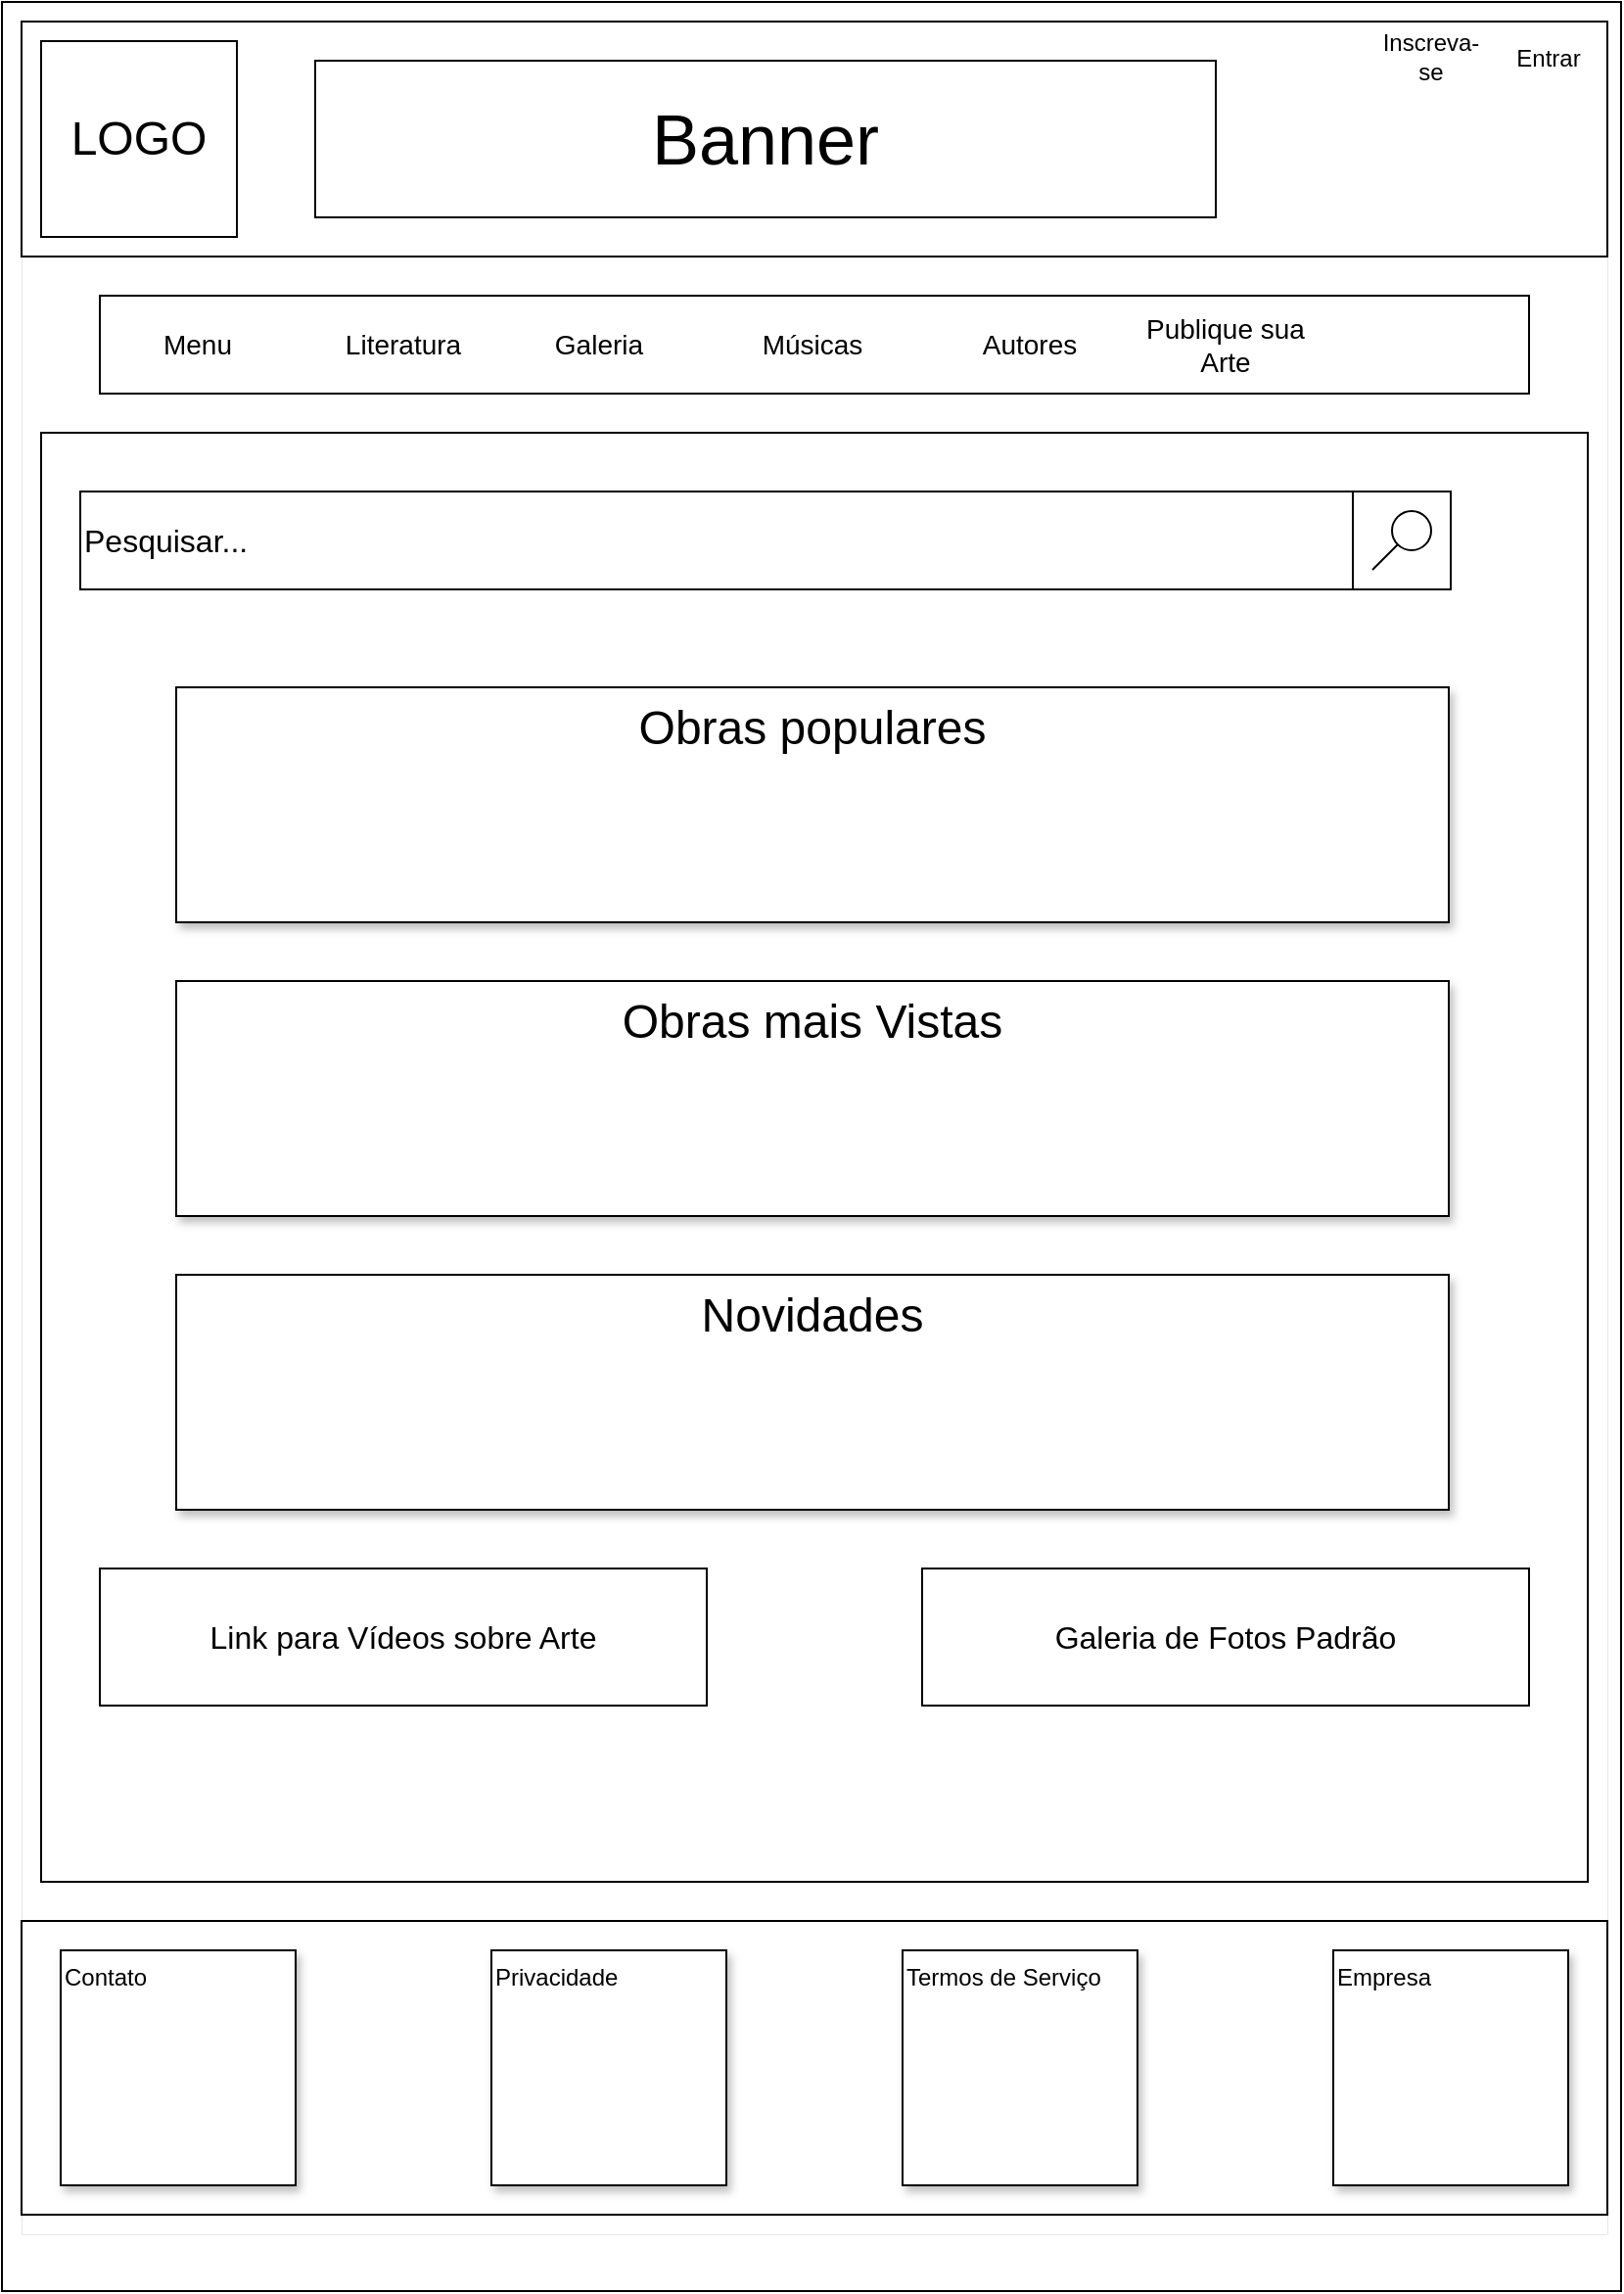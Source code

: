<mxfile compressed="true" version="17.4.6" type="device" pages="10"><diagram id="4yLm5X9ABTZUGvNOahe8" name="Menu Principal"><mxGraphModel dx="1102" dy="624" grid="1" gridSize="10" guides="1" tooltips="1" connect="1" arrows="1" fold="1" page="1" pageScale="1" pageWidth="827" pageHeight="1169" background="none" math="0" shadow="0"><root><mxCell id="0"/><mxCell id="1" parent="0"/><mxCell id="71PECfMwY-aIQW9LFdeJ-1" value="" style="rounded=0;whiteSpace=wrap;html=1;strokeWidth=1;" parent="1" vertex="1"><mxGeometry width="827" height="1169" as="geometry"/></mxCell><mxCell id="9yNnOJ1_pc1vLYW9w8yL-4" value="" style="rounded=0;whiteSpace=wrap;html=1;strokeWidth=0;" parent="1" vertex="1"><mxGeometry x="10" y="10" width="810" height="1130" as="geometry"/></mxCell><mxCell id="9yNnOJ1_pc1vLYW9w8yL-10" value="" style="rounded=0;whiteSpace=wrap;html=1;fontSize=14;" parent="1" vertex="1"><mxGeometry x="20" y="220" width="790" height="740" as="geometry"/></mxCell><mxCell id="9yNnOJ1_pc1vLYW9w8yL-3" value="" style="rounded=0;whiteSpace=wrap;html=1;" parent="1" vertex="1"><mxGeometry x="10" y="10" width="810" height="120" as="geometry"/></mxCell><mxCell id="9yNnOJ1_pc1vLYW9w8yL-1" value="" style="rounded=0;whiteSpace=wrap;html=1;" parent="1" vertex="1"><mxGeometry x="20" y="20" width="100" height="100" as="geometry"/></mxCell><mxCell id="9yNnOJ1_pc1vLYW9w8yL-2" value="" style="rounded=0;whiteSpace=wrap;html=1;" parent="1" vertex="1"><mxGeometry x="160" y="30" width="460" height="80" as="geometry"/></mxCell><mxCell id="9yNnOJ1_pc1vLYW9w8yL-6" value="&lt;font style=&quot;font-size: 24px&quot;&gt;LOGO&lt;/font&gt;" style="text;html=1;strokeColor=none;fillColor=none;align=center;verticalAlign=middle;whiteSpace=wrap;rounded=0;" parent="1" vertex="1"><mxGeometry x="40" y="55" width="60" height="30" as="geometry"/></mxCell><mxCell id="9yNnOJ1_pc1vLYW9w8yL-24" value="Banner" style="text;html=1;strokeColor=none;fillColor=none;align=center;verticalAlign=middle;whiteSpace=wrap;rounded=0;shadow=1;fontSize=36;" parent="1" vertex="1"><mxGeometry x="310" y="40" width="160" height="60" as="geometry"/></mxCell><mxCell id="jMMBF9tHKDwM-SKmYmsD-1" style="edgeStyle=orthogonalEdgeStyle;rounded=0;orthogonalLoop=1;jettySize=auto;html=1;exitX=0.5;exitY=1;exitDx=0;exitDy=0;" parent="1" edge="1"><mxGeometry relative="1" as="geometry"><mxPoint x="90" y="320" as="sourcePoint"/><mxPoint x="90" y="320" as="targetPoint"/></mxGeometry></mxCell><mxCell id="htZiDkUH0n0qycGLdoC6-1" value="Link para Vídeos sobre Arte" style="rounded=0;whiteSpace=wrap;html=1;fontSize=16;" parent="1" vertex="1"><mxGeometry x="50" y="800" width="310" height="70" as="geometry"/></mxCell><mxCell id="htZiDkUH0n0qycGLdoC6-2" value="Galeria de Fotos Padrão" style="rounded=0;whiteSpace=wrap;html=1;fontSize=16;" parent="1" vertex="1"><mxGeometry x="470" y="800" width="310" height="70" as="geometry"/></mxCell><mxCell id="mhU0daJs6ckYMnZABpGx-1" value="Pesquisar..." style="rounded=0;whiteSpace=wrap;html=1;fontSize=16;fillColor=none;align=left;" parent="1" vertex="1"><mxGeometry x="40" y="250" width="700" height="50" as="geometry"/></mxCell><mxCell id="Tlow20R955OSAl29OMU1-1" value="" style="group" parent="1" vertex="1" connectable="0"><mxGeometry x="89" y="350" width="650" height="420" as="geometry"/></mxCell><mxCell id="9yNnOJ1_pc1vLYW9w8yL-29" value="&lt;font style=&quot;font-size: 24px&quot;&gt;Obras populares&lt;/font&gt;" style="rounded=0;whiteSpace=wrap;html=1;shadow=1;fontSize=12;verticalAlign=top;" parent="Tlow20R955OSAl29OMU1-1" vertex="1"><mxGeometry width="650" height="120" as="geometry"/></mxCell><mxCell id="9yNnOJ1_pc1vLYW9w8yL-32" value="&lt;font style=&quot;font-size: 24px&quot;&gt;Novidades&lt;/font&gt;" style="rounded=0;whiteSpace=wrap;html=1;shadow=1;fontSize=12;verticalAlign=top;" parent="Tlow20R955OSAl29OMU1-1" vertex="1"><mxGeometry y="300" width="650" height="120" as="geometry"/></mxCell><mxCell id="uOoPwh5Awnb9K5iviciH-6" value="&lt;font style=&quot;font-size: 24px&quot;&gt;Obras mais Vistas&lt;br&gt;&lt;/font&gt;" style="rounded=0;whiteSpace=wrap;html=1;shadow=1;fontSize=12;verticalAlign=top;" parent="Tlow20R955OSAl29OMU1-1" vertex="1"><mxGeometry y="150" width="650" height="120" as="geometry"/></mxCell><mxCell id="GPlmWLH7bVWGH61IfHnk-1" value="" style="rounded=0;whiteSpace=wrap;html=1;shadow=0;strokeWidth=1;" parent="1" vertex="1"><mxGeometry x="690" y="250" width="50" height="50" as="geometry"/></mxCell><mxCell id="GPlmWLH7bVWGH61IfHnk-4" value="" style="group" parent="1" vertex="1" connectable="0"><mxGeometry x="700" y="10" width="120" height="35" as="geometry"/></mxCell><mxCell id="9yNnOJ1_pc1vLYW9w8yL-16" value="&lt;font style=&quot;font-size: 12px&quot;&gt;Entrar&lt;/font&gt;" style="text;html=1;strokeColor=none;fillColor=none;align=center;verticalAlign=middle;whiteSpace=wrap;rounded=0;shadow=1;fontSize=14;" parent="GPlmWLH7bVWGH61IfHnk-4" vertex="1"><mxGeometry x="60" width="60" height="35" as="geometry"/></mxCell><mxCell id="9yNnOJ1_pc1vLYW9w8yL-19" value="Inscreva-se" style="text;html=1;strokeColor=none;fillColor=none;align=center;verticalAlign=middle;whiteSpace=wrap;rounded=0;shadow=1;fontSize=12;" parent="GPlmWLH7bVWGH61IfHnk-4" vertex="1"><mxGeometry width="60" height="35" as="geometry"/></mxCell><mxCell id="H6kFjFM5134nwayJoLZi-1" value="" style="group" parent="1" vertex="1" connectable="0"><mxGeometry x="10" y="980" width="810" height="150" as="geometry"/></mxCell><mxCell id="9yNnOJ1_pc1vLYW9w8yL-37" value="" style="rounded=0;whiteSpace=wrap;html=1;shadow=0;fontSize=12;" parent="H6kFjFM5134nwayJoLZi-1" vertex="1"><mxGeometry width="810" height="150" as="geometry"/></mxCell><mxCell id="9yNnOJ1_pc1vLYW9w8yL-48" value="Contato" style="rounded=0;whiteSpace=wrap;html=1;shadow=1;fontSize=12;align=left;verticalAlign=top;" parent="H6kFjFM5134nwayJoLZi-1" vertex="1"><mxGeometry x="20" y="15" width="120" height="120" as="geometry"/></mxCell><mxCell id="9yNnOJ1_pc1vLYW9w8yL-50" value="Empresa" style="rounded=0;whiteSpace=wrap;html=1;shadow=1;fontSize=12;verticalAlign=top;align=left;" parent="H6kFjFM5134nwayJoLZi-1" vertex="1"><mxGeometry x="670" y="15" width="120" height="120" as="geometry"/></mxCell><mxCell id="U5hcZYI56VqQwvjtx19j-2" value="Termos de Serviço" style="rounded=0;whiteSpace=wrap;html=1;shadow=1;fontSize=12;verticalAlign=top;align=left;" parent="H6kFjFM5134nwayJoLZi-1" vertex="1"><mxGeometry x="450" y="15" width="120" height="120" as="geometry"/></mxCell><mxCell id="U5hcZYI56VqQwvjtx19j-3" value="Privacidade" style="rounded=0;whiteSpace=wrap;html=1;shadow=1;fontSize=12;verticalAlign=top;align=left;" parent="H6kFjFM5134nwayJoLZi-1" vertex="1"><mxGeometry x="240" y="15" width="120" height="120" as="geometry"/></mxCell><mxCell id="PORj8XL8U_TBExlWJmBz-12" value="" style="group" parent="1" vertex="1" connectable="0"><mxGeometry x="700" y="260" width="30" height="30" as="geometry"/></mxCell><mxCell id="PORj8XL8U_TBExlWJmBz-10" value="" style="endArrow=none;html=1;rounded=0;" parent="PORj8XL8U_TBExlWJmBz-12" edge="1"><mxGeometry width="50" height="50" relative="1" as="geometry"><mxPoint y="30" as="sourcePoint"/><mxPoint x="20" y="10" as="targetPoint"/></mxGeometry></mxCell><mxCell id="PORj8XL8U_TBExlWJmBz-11" value="" style="ellipse;whiteSpace=wrap;html=1;aspect=fixed;" parent="PORj8XL8U_TBExlWJmBz-12" vertex="1"><mxGeometry x="10" width="20" height="20" as="geometry"/></mxCell><mxCell id="aVlWM1cjjfri6Fu-BDCF-1" value="" style="group" parent="1" vertex="1" connectable="0"><mxGeometry x="50" y="150" width="730" height="50" as="geometry"/></mxCell><mxCell id="aVlWM1cjjfri6Fu-BDCF-2" value="" style="rounded=0;whiteSpace=wrap;html=1;" parent="aVlWM1cjjfri6Fu-BDCF-1" vertex="1"><mxGeometry width="730" height="50" as="geometry"/></mxCell><mxCell id="aVlWM1cjjfri6Fu-BDCF-3" value="&lt;div style=&quot;font-size: 14px;&quot; align=&quot;center&quot;&gt;&lt;font style=&quot;font-size: 14px;&quot;&gt;Menu&lt;/font&gt;&lt;/div&gt;" style="text;html=1;strokeColor=none;fillColor=none;align=center;verticalAlign=middle;whiteSpace=wrap;rounded=0;fontSize=14;shadow=1;container=0;" parent="aVlWM1cjjfri6Fu-BDCF-1" vertex="1"><mxGeometry x="5" width="90" height="50" as="geometry"/></mxCell><mxCell id="aVlWM1cjjfri6Fu-BDCF-4" value="Publique sua Arte" style="text;html=1;strokeColor=none;fillColor=none;align=center;verticalAlign=middle;whiteSpace=wrap;rounded=0;shadow=1;fontSize=14;" parent="aVlWM1cjjfri6Fu-BDCF-1" vertex="1"><mxGeometry x="530" width="90" height="50" as="geometry"/></mxCell><mxCell id="aVlWM1cjjfri6Fu-BDCF-5" value="Literatura" style="text;html=1;strokeColor=none;fillColor=none;align=center;verticalAlign=middle;whiteSpace=wrap;rounded=0;shadow=1;fontSize=14;" parent="aVlWM1cjjfri6Fu-BDCF-1" vertex="1"><mxGeometry x="110" width="90" height="50" as="geometry"/></mxCell><mxCell id="aVlWM1cjjfri6Fu-BDCF-6" value="Autores" style="text;html=1;strokeColor=none;fillColor=none;align=center;verticalAlign=middle;whiteSpace=wrap;rounded=0;fontSize=14;shadow=1;" parent="aVlWM1cjjfri6Fu-BDCF-1" vertex="1"><mxGeometry x="430" width="90" height="50" as="geometry"/></mxCell><mxCell id="aVlWM1cjjfri6Fu-BDCF-8" value="Músicas" style="text;html=1;strokeColor=none;fillColor=none;align=center;verticalAlign=middle;whiteSpace=wrap;rounded=0;shadow=1;fontSize=14;" parent="aVlWM1cjjfri6Fu-BDCF-1" vertex="1"><mxGeometry x="319" width="90" height="50" as="geometry"/></mxCell><mxCell id="aVlWM1cjjfri6Fu-BDCF-9" value="Galeria" style="text;html=1;strokeColor=none;fillColor=none;align=center;verticalAlign=middle;whiteSpace=wrap;rounded=0;shadow=1;fontSize=14;container=0;" parent="aVlWM1cjjfri6Fu-BDCF-1" vertex="1"><mxGeometry x="210" width="90" height="50" as="geometry"><mxRectangle x="220" y="150" width="80" height="20" as="alternateBounds"/></mxGeometry></mxCell></root></mxGraphModel></diagram><diagram id="6o4RAd9e9kqObcKTNsKK" name="Login"><mxGraphModel dx="1102" dy="624" grid="1" gridSize="10" guides="1" tooltips="1" connect="1" arrows="1" fold="1" page="1" pageScale="1" pageWidth="827" pageHeight="1169" math="0" shadow="0"><root><mxCell id="0"/><mxCell id="1" parent="0"/><mxCell id="Mv9eiMgZEnDsim2m371H-1" value="" style="rounded=0;whiteSpace=wrap;html=1;" parent="1" vertex="1"><mxGeometry width="827" height="1169" as="geometry"/></mxCell><mxCell id="IluEc3flGbGw9iRsSBM1-3" value="" style="rounded=0;whiteSpace=wrap;html=1;" parent="1" vertex="1"><mxGeometry x="10" y="140" width="810" height="830" as="geometry"/></mxCell><mxCell id="IluEc3flGbGw9iRsSBM1-5" value="" style="rounded=0;whiteSpace=wrap;html=1;fontSize=14;" parent="1" vertex="1"><mxGeometry x="20" y="220" width="790" height="740" as="geometry"/></mxCell><mxCell id="IluEc3flGbGw9iRsSBM1-7" value="" style="rounded=0;whiteSpace=wrap;html=1;" parent="1" vertex="1"><mxGeometry x="10" y="10" width="810" height="120" as="geometry"/></mxCell><mxCell id="IluEc3flGbGw9iRsSBM1-8" value="" style="rounded=0;whiteSpace=wrap;html=1;" parent="1" vertex="1"><mxGeometry x="20" y="20" width="100" height="100" as="geometry"/></mxCell><mxCell id="IluEc3flGbGw9iRsSBM1-9" value="" style="rounded=0;whiteSpace=wrap;html=1;" parent="1" vertex="1"><mxGeometry x="160" y="30" width="460" height="80" as="geometry"/></mxCell><mxCell id="IluEc3flGbGw9iRsSBM1-11" value="&lt;font style=&quot;font-size: 24px&quot;&gt;LOGO&lt;/font&gt;" style="text;html=1;strokeColor=none;fillColor=none;align=center;verticalAlign=middle;whiteSpace=wrap;rounded=0;" parent="1" vertex="1"><mxGeometry x="40" y="55" width="60" height="30" as="geometry"/></mxCell><mxCell id="IluEc3flGbGw9iRsSBM1-19" value="Banner" style="text;html=1;strokeColor=none;fillColor=none;align=center;verticalAlign=middle;whiteSpace=wrap;rounded=0;shadow=1;fontSize=36;" parent="1" vertex="1"><mxGeometry x="310" y="40" width="160" height="60" as="geometry"/></mxCell><mxCell id="IluEc3flGbGw9iRsSBM1-34" style="edgeStyle=orthogonalEdgeStyle;rounded=0;orthogonalLoop=1;jettySize=auto;html=1;exitX=0.5;exitY=1;exitDx=0;exitDy=0;" parent="1" edge="1"><mxGeometry relative="1" as="geometry"><mxPoint x="90" y="320" as="sourcePoint"/><mxPoint x="90" y="320" as="targetPoint"/></mxGeometry></mxCell><mxCell id="IluEc3flGbGw9iRsSBM1-42" value="Nome:" style="rounded=0;whiteSpace=wrap;html=1;fontSize=16;align=left;" parent="1" vertex="1"><mxGeometry x="40" y="290" width="600" height="50" as="geometry"/></mxCell><mxCell id="IluEc3flGbGw9iRsSBM1-43" value="Formulário de Entrada" style="text;html=1;strokeColor=none;fillColor=none;align=center;verticalAlign=middle;whiteSpace=wrap;rounded=0;fontSize=16;" parent="1" vertex="1"><mxGeometry x="36" y="230" width="136" height="50" as="geometry"/></mxCell><mxCell id="IluEc3flGbGw9iRsSBM1-44" value="Senha:" style="rounded=0;whiteSpace=wrap;html=1;fontSize=16;align=left;" parent="1" vertex="1"><mxGeometry x="40" y="370" width="600" height="50" as="geometry"/></mxCell><mxCell id="XxbMcj1flFQBSStSY251-8" value="" style="group" parent="1" vertex="1" connectable="0"><mxGeometry x="9" y="980" width="810" height="150" as="geometry"/></mxCell><mxCell id="IluEc3flGbGw9iRsSBM1-1" value="" style="rounded=0;whiteSpace=wrap;html=1;shadow=1;fontSize=12;" parent="XxbMcj1flFQBSStSY251-8" vertex="1"><mxGeometry width="810" height="150" as="geometry"/></mxCell><mxCell id="uE1zo_V318htwMf94pGR-1" value="Contato" style="rounded=0;whiteSpace=wrap;html=1;shadow=1;fontSize=12;align=left;verticalAlign=top;" parent="XxbMcj1flFQBSStSY251-8" vertex="1"><mxGeometry x="19" y="15" width="120" height="120" as="geometry"/></mxCell><mxCell id="Jt5m3ErAYosMp9geaF04-1" value="Termos de Serviço" style="rounded=0;whiteSpace=wrap;html=1;shadow=1;fontSize=12;verticalAlign=top;align=left;" parent="XxbMcj1flFQBSStSY251-8" vertex="1"><mxGeometry x="451" y="15" width="120" height="120" as="geometry"/></mxCell><mxCell id="03EBpdvqmRszP8LgRIQ5-1" value="Privacidade" style="rounded=0;whiteSpace=wrap;html=1;shadow=1;fontSize=12;verticalAlign=top;align=left;" parent="XxbMcj1flFQBSStSY251-8" vertex="1"><mxGeometry x="241" y="15" width="120" height="120" as="geometry"/></mxCell><mxCell id="8zga26jSBmmG8LvQpZ2f-1" value="Empresa" style="rounded=0;whiteSpace=wrap;html=1;shadow=1;fontSize=12;verticalAlign=top;align=left;" parent="XxbMcj1flFQBSStSY251-8" vertex="1"><mxGeometry x="669" y="15" width="120" height="120" as="geometry"/></mxCell><mxCell id="ZQkobLMCPbwnzyJVtItt-1" value="" style="group" parent="1" vertex="1" connectable="0"><mxGeometry x="700" y="10" width="120" height="35" as="geometry"/></mxCell><mxCell id="ZQkobLMCPbwnzyJVtItt-2" value="&lt;font style=&quot;font-size: 12px&quot;&gt;Entrar&lt;/font&gt;" style="text;html=1;strokeColor=none;fillColor=none;align=center;verticalAlign=middle;whiteSpace=wrap;rounded=0;shadow=1;fontSize=14;" parent="ZQkobLMCPbwnzyJVtItt-1" vertex="1"><mxGeometry x="60" width="60" height="35" as="geometry"/></mxCell><mxCell id="ZQkobLMCPbwnzyJVtItt-3" value="Inscreva-se" style="text;html=1;strokeColor=none;fillColor=none;align=center;verticalAlign=middle;whiteSpace=wrap;rounded=0;shadow=1;fontSize=12;" parent="ZQkobLMCPbwnzyJVtItt-1" vertex="1"><mxGeometry width="60" height="35" as="geometry"/></mxCell><mxCell id="V41jYAmbv4wBF9L-Ufld-1" value="" style="group" parent="1" vertex="1" connectable="0"><mxGeometry x="50" y="150" width="730" height="50" as="geometry"/></mxCell><mxCell id="V41jYAmbv4wBF9L-Ufld-2" value="" style="rounded=0;whiteSpace=wrap;html=1;" parent="V41jYAmbv4wBF9L-Ufld-1" vertex="1"><mxGeometry width="730" height="50" as="geometry"/></mxCell><mxCell id="V41jYAmbv4wBF9L-Ufld-3" value="&lt;div style=&quot;font-size: 14px;&quot; align=&quot;center&quot;&gt;&lt;font style=&quot;font-size: 14px;&quot;&gt;Menu&lt;/font&gt;&lt;/div&gt;" style="text;html=1;strokeColor=none;fillColor=none;align=center;verticalAlign=middle;whiteSpace=wrap;rounded=0;fontSize=14;shadow=1;container=0;" parent="V41jYAmbv4wBF9L-Ufld-1" vertex="1"><mxGeometry x="5" width="90" height="50" as="geometry"/></mxCell><mxCell id="V41jYAmbv4wBF9L-Ufld-4" value="Publique sua Arte" style="text;html=1;strokeColor=none;fillColor=none;align=center;verticalAlign=middle;whiteSpace=wrap;rounded=0;shadow=1;fontSize=14;" parent="V41jYAmbv4wBF9L-Ufld-1" vertex="1"><mxGeometry x="530" width="90" height="50" as="geometry"/></mxCell><mxCell id="V41jYAmbv4wBF9L-Ufld-5" value="Literatura" style="text;html=1;strokeColor=none;fillColor=none;align=center;verticalAlign=middle;whiteSpace=wrap;rounded=0;shadow=1;fontSize=14;" parent="V41jYAmbv4wBF9L-Ufld-1" vertex="1"><mxGeometry x="110" width="90" height="50" as="geometry"/></mxCell><mxCell id="V41jYAmbv4wBF9L-Ufld-6" value="Autores" style="text;html=1;strokeColor=none;fillColor=none;align=center;verticalAlign=middle;whiteSpace=wrap;rounded=0;fontSize=14;shadow=1;" parent="V41jYAmbv4wBF9L-Ufld-1" vertex="1"><mxGeometry x="430" width="90" height="50" as="geometry"/></mxCell><mxCell id="V41jYAmbv4wBF9L-Ufld-8" value="Músicas" style="text;html=1;strokeColor=none;fillColor=none;align=center;verticalAlign=middle;whiteSpace=wrap;rounded=0;shadow=1;fontSize=14;" parent="V41jYAmbv4wBF9L-Ufld-1" vertex="1"><mxGeometry x="319" width="90" height="50" as="geometry"/></mxCell><mxCell id="V41jYAmbv4wBF9L-Ufld-9" value="Galeria" style="text;html=1;strokeColor=none;fillColor=none;align=center;verticalAlign=middle;whiteSpace=wrap;rounded=0;shadow=1;fontSize=14;container=0;" parent="V41jYAmbv4wBF9L-Ufld-1" vertex="1"><mxGeometry x="210" width="90" height="50" as="geometry"><mxRectangle x="220" y="150" width="80" height="20" as="alternateBounds"/></mxGeometry></mxCell></root></mxGraphModel></diagram><diagram id="HvlSWS7ozDbZeaCiScbG" name="Cadastro"><mxGraphModel dx="1102" dy="624" grid="1" gridSize="10" guides="1" tooltips="1" connect="1" arrows="1" fold="1" page="1" pageScale="1" pageWidth="827" pageHeight="1169" math="0" shadow="0"><root><mxCell id="0"/><mxCell id="1" parent="0"/><mxCell id="PkZZnGp-PcZ5N0Mqjj39-1" value="" style="rounded=0;whiteSpace=wrap;html=1;" parent="1" vertex="1"><mxGeometry width="827" height="1169" as="geometry"/></mxCell><mxCell id="RffPD3YC7UtXMZpkg6-5-1" value="" style="rounded=0;whiteSpace=wrap;html=1;shadow=1;fontSize=12;" parent="1" vertex="1"><mxGeometry x="10" y="980" width="810" height="150" as="geometry"/></mxCell><mxCell id="RffPD3YC7UtXMZpkg6-5-3" value="" style="rounded=0;whiteSpace=wrap;html=1;" parent="1" vertex="1"><mxGeometry x="10" y="140" width="810" height="830" as="geometry"/></mxCell><mxCell id="RffPD3YC7UtXMZpkg6-5-5" value="" style="rounded=0;whiteSpace=wrap;html=1;fontSize=14;" parent="1" vertex="1"><mxGeometry x="19" y="215" width="790" height="740" as="geometry"/></mxCell><mxCell id="RffPD3YC7UtXMZpkg6-5-6" value="" style="rounded=0;whiteSpace=wrap;html=1;" parent="1" vertex="1"><mxGeometry x="10" y="10" width="810" height="120" as="geometry"/></mxCell><mxCell id="RffPD3YC7UtXMZpkg6-5-7" value="" style="rounded=0;whiteSpace=wrap;html=1;" parent="1" vertex="1"><mxGeometry x="20" y="20" width="100" height="100" as="geometry"/></mxCell><mxCell id="RffPD3YC7UtXMZpkg6-5-8" value="" style="rounded=0;whiteSpace=wrap;html=1;" parent="1" vertex="1"><mxGeometry x="160" y="30" width="460" height="80" as="geometry"/></mxCell><mxCell id="RffPD3YC7UtXMZpkg6-5-10" value="&lt;font style=&quot;font-size: 24px&quot;&gt;LOGO&lt;/font&gt;" style="text;html=1;strokeColor=none;fillColor=none;align=center;verticalAlign=middle;whiteSpace=wrap;rounded=0;" parent="1" vertex="1"><mxGeometry x="40" y="55" width="60" height="30" as="geometry"/></mxCell><mxCell id="RffPD3YC7UtXMZpkg6-5-18" value="Banner" style="text;html=1;strokeColor=none;fillColor=none;align=center;verticalAlign=middle;whiteSpace=wrap;rounded=0;shadow=1;fontSize=36;" parent="1" vertex="1"><mxGeometry x="310" y="40" width="160" height="60" as="geometry"/></mxCell><mxCell id="RffPD3YC7UtXMZpkg6-5-27" style="edgeStyle=orthogonalEdgeStyle;rounded=0;orthogonalLoop=1;jettySize=auto;html=1;exitX=0.5;exitY=1;exitDx=0;exitDy=0;" parent="1" edge="1"><mxGeometry relative="1" as="geometry"><mxPoint x="90" y="320" as="sourcePoint"/><mxPoint x="90" y="320" as="targetPoint"/></mxGeometry></mxCell><mxCell id="RffPD3YC7UtXMZpkg6-5-32" value="Nome:" style="rounded=0;whiteSpace=wrap;html=1;fontSize=16;align=left;" parent="1" vertex="1"><mxGeometry x="40" y="290" width="290" height="50" as="geometry"/></mxCell><mxCell id="RffPD3YC7UtXMZpkg6-5-33" value="Formulário de Cadastro" style="text;html=1;strokeColor=none;fillColor=none;align=center;verticalAlign=middle;whiteSpace=wrap;rounded=0;fontSize=16;" parent="1" vertex="1"><mxGeometry x="36" y="230" width="136" height="50" as="geometry"/></mxCell><mxCell id="RffPD3YC7UtXMZpkg6-5-34" value="Nome de Usuário:" style="rounded=0;whiteSpace=wrap;html=1;fontSize=16;align=left;fillColor=default;" parent="1" vertex="1"><mxGeometry x="40" y="370" width="600" height="50" as="geometry"/></mxCell><mxCell id="RffPD3YC7UtXMZpkg6-5-36" value="Senha:" style="rounded=0;whiteSpace=wrap;html=1;fontSize=16;align=left;" parent="1" vertex="1"><mxGeometry x="40" y="530" width="600" height="50" as="geometry"/></mxCell><mxCell id="RffPD3YC7UtXMZpkg6-5-37" value="Nº de Telefone:" style="rounded=0;whiteSpace=wrap;html=1;fontSize=16;align=left;" parent="1" vertex="1"><mxGeometry x="40" y="610" width="600" height="50" as="geometry"/></mxCell><mxCell id="RffPD3YC7UtXMZpkg6-5-38" value="Sobrenome:" style="rounded=0;whiteSpace=wrap;html=1;fontSize=16;align=left;" parent="1" vertex="1"><mxGeometry x="350" y="290" width="290" height="50" as="geometry"/></mxCell><mxCell id="RffPD3YC7UtXMZpkg6-5-39" value="Endereço de E-mail:" style="rounded=0;whiteSpace=wrap;html=1;fontSize=16;align=left;fillColor=default;" parent="1" vertex="1"><mxGeometry x="40" y="450" width="600" height="50" as="geometry"/></mxCell><mxCell id="RffPD3YC7UtXMZpkg6-5-40" value="Gênero:" style="rounded=0;whiteSpace=wrap;html=1;fontSize=16;align=left;fillColor=default;" parent="1" vertex="1"><mxGeometry x="40" y="690" width="600" height="50" as="geometry"/></mxCell><mxCell id="RffPD3YC7UtXMZpkg6-5-41" value="Data de Nascimento:" style="rounded=0;whiteSpace=wrap;html=1;fontSize=16;align=left;fillColor=default;" parent="1" vertex="1"><mxGeometry x="40" y="770" width="600" height="50" as="geometry"/></mxCell><mxCell id="fSdwDqrYiTifnKzzJ49_-1" value="Contato" style="rounded=0;whiteSpace=wrap;html=1;shadow=1;fontSize=12;align=left;verticalAlign=top;" parent="1" vertex="1"><mxGeometry x="30" y="995" width="120" height="120" as="geometry"/></mxCell><mxCell id="NFUD6niDHrSsym4qYUfI-1" value="Termos de Serviço" style="rounded=0;whiteSpace=wrap;html=1;shadow=1;fontSize=12;verticalAlign=top;align=left;" parent="1" vertex="1"><mxGeometry x="470" y="995" width="120" height="120" as="geometry"/></mxCell><mxCell id="n0zrLdpNJai6vVnxfGZh-1" value="Privacidade" style="rounded=0;whiteSpace=wrap;html=1;shadow=1;fontSize=12;verticalAlign=top;align=left;" parent="1" vertex="1"><mxGeometry x="250" y="995" width="120" height="120" as="geometry"/></mxCell><mxCell id="M-c4rdPfpO1cjKElNdXO-1" value="Empresa" style="rounded=0;whiteSpace=wrap;html=1;shadow=1;fontSize=12;verticalAlign=top;align=left;" parent="1" vertex="1"><mxGeometry x="680" y="995" width="120" height="120" as="geometry"/></mxCell><mxCell id="b4tdzQ0Eb75Xg6_WleU8-1" value="" style="group" parent="1" vertex="1" connectable="0"><mxGeometry x="700" y="10" width="120" height="35" as="geometry"/></mxCell><mxCell id="b4tdzQ0Eb75Xg6_WleU8-2" value="&lt;font style=&quot;font-size: 12px&quot;&gt;Entrar&lt;/font&gt;" style="text;html=1;strokeColor=none;fillColor=none;align=center;verticalAlign=middle;whiteSpace=wrap;rounded=0;shadow=1;fontSize=14;" parent="b4tdzQ0Eb75Xg6_WleU8-1" vertex="1"><mxGeometry x="60" width="60" height="35" as="geometry"/></mxCell><mxCell id="b4tdzQ0Eb75Xg6_WleU8-3" value="Inscreva-se" style="text;html=1;strokeColor=none;fillColor=none;align=center;verticalAlign=middle;whiteSpace=wrap;rounded=0;shadow=1;fontSize=12;" parent="b4tdzQ0Eb75Xg6_WleU8-1" vertex="1"><mxGeometry width="60" height="35" as="geometry"/></mxCell><mxCell id="ZhCRQTBn3imNvc9JY9Tm-1" value="" style="group" parent="1" vertex="1" connectable="0"><mxGeometry x="50" y="150" width="730" height="50" as="geometry"/></mxCell><mxCell id="ZhCRQTBn3imNvc9JY9Tm-2" value="" style="rounded=0;whiteSpace=wrap;html=1;" parent="ZhCRQTBn3imNvc9JY9Tm-1" vertex="1"><mxGeometry width="730" height="50" as="geometry"/></mxCell><mxCell id="ZhCRQTBn3imNvc9JY9Tm-3" value="&lt;div style=&quot;font-size: 14px;&quot; align=&quot;center&quot;&gt;&lt;font style=&quot;font-size: 14px;&quot;&gt;Menu&lt;/font&gt;&lt;/div&gt;" style="text;html=1;strokeColor=none;fillColor=none;align=center;verticalAlign=middle;whiteSpace=wrap;rounded=0;fontSize=14;shadow=1;container=0;" parent="ZhCRQTBn3imNvc9JY9Tm-1" vertex="1"><mxGeometry x="5" width="90" height="50" as="geometry"/></mxCell><mxCell id="ZhCRQTBn3imNvc9JY9Tm-4" value="Publique sua Arte" style="text;html=1;strokeColor=none;fillColor=none;align=center;verticalAlign=middle;whiteSpace=wrap;rounded=0;shadow=1;fontSize=14;" parent="ZhCRQTBn3imNvc9JY9Tm-1" vertex="1"><mxGeometry x="530" width="90" height="50" as="geometry"/></mxCell><mxCell id="ZhCRQTBn3imNvc9JY9Tm-5" value="Literatura" style="text;html=1;strokeColor=none;fillColor=none;align=center;verticalAlign=middle;whiteSpace=wrap;rounded=0;shadow=1;fontSize=14;" parent="ZhCRQTBn3imNvc9JY9Tm-1" vertex="1"><mxGeometry x="110" width="90" height="50" as="geometry"/></mxCell><mxCell id="ZhCRQTBn3imNvc9JY9Tm-6" value="Autores" style="text;html=1;strokeColor=none;fillColor=none;align=center;verticalAlign=middle;whiteSpace=wrap;rounded=0;fontSize=14;shadow=1;" parent="ZhCRQTBn3imNvc9JY9Tm-1" vertex="1"><mxGeometry x="430" width="90" height="50" as="geometry"/></mxCell><mxCell id="ZhCRQTBn3imNvc9JY9Tm-8" value="Músicas" style="text;html=1;strokeColor=none;fillColor=none;align=center;verticalAlign=middle;whiteSpace=wrap;rounded=0;shadow=1;fontSize=14;" parent="ZhCRQTBn3imNvc9JY9Tm-1" vertex="1"><mxGeometry x="319" width="90" height="50" as="geometry"/></mxCell><mxCell id="ZhCRQTBn3imNvc9JY9Tm-9" value="Galeria" style="text;html=1;strokeColor=none;fillColor=none;align=center;verticalAlign=middle;whiteSpace=wrap;rounded=0;shadow=1;fontSize=14;container=0;" parent="ZhCRQTBn3imNvc9JY9Tm-1" vertex="1"><mxGeometry x="210" width="90" height="50" as="geometry"><mxRectangle x="220" y="150" width="80" height="20" as="alternateBounds"/></mxGeometry></mxCell></root></mxGraphModel></diagram><diagram id="BnzziO9lmvrtcB-2Q6Ol" name="Literatura"><mxGraphModel dx="1102" dy="624" grid="1" gridSize="10" guides="1" tooltips="1" connect="1" arrows="1" fold="1" page="1" pageScale="1" pageWidth="827" pageHeight="1169" math="0" shadow="0"><root><mxCell id="0"/><mxCell id="1" parent="0"/><mxCell id="8BIOTe8dBJNBVrEZE4nQ-1" value="" style="rounded=0;whiteSpace=wrap;html=1;" parent="1" vertex="1"><mxGeometry width="827" height="1169" as="geometry"/></mxCell><mxCell id="JH5ZdxKQPUBskR4DUS5S-1" value="" style="rounded=0;whiteSpace=wrap;html=1;shadow=1;fontSize=12;" parent="1" vertex="1"><mxGeometry x="9" y="977.5" width="810" height="150" as="geometry"/></mxCell><mxCell id="JH5ZdxKQPUBskR4DUS5S-3" value="" style="rounded=0;whiteSpace=wrap;html=1;" parent="1" vertex="1"><mxGeometry x="10" y="140" width="810" height="830" as="geometry"/></mxCell><mxCell id="JH5ZdxKQPUBskR4DUS5S-5" value="" style="rounded=0;whiteSpace=wrap;html=1;fontSize=14;" parent="1" vertex="1"><mxGeometry x="20" y="220" width="790" height="730" as="geometry"/></mxCell><mxCell id="JH5ZdxKQPUBskR4DUS5S-7" value="" style="rounded=0;whiteSpace=wrap;html=1;" parent="1" vertex="1"><mxGeometry x="10" y="10" width="810" height="120" as="geometry"/></mxCell><mxCell id="JH5ZdxKQPUBskR4DUS5S-8" value="" style="rounded=0;whiteSpace=wrap;html=1;" parent="1" vertex="1"><mxGeometry x="20" y="20" width="100" height="100" as="geometry"/></mxCell><mxCell id="JH5ZdxKQPUBskR4DUS5S-9" value="" style="rounded=0;whiteSpace=wrap;html=1;" parent="1" vertex="1"><mxGeometry x="160" y="30" width="460" height="80" as="geometry"/></mxCell><mxCell id="JH5ZdxKQPUBskR4DUS5S-11" value="&lt;font style=&quot;font-size: 24px&quot;&gt;LOGO&lt;/font&gt;" style="text;html=1;strokeColor=none;fillColor=none;align=center;verticalAlign=middle;whiteSpace=wrap;rounded=0;" parent="1" vertex="1"><mxGeometry x="40" y="55" width="60" height="30" as="geometry"/></mxCell><mxCell id="JH5ZdxKQPUBskR4DUS5S-20" value="Banner" style="text;html=1;strokeColor=none;fillColor=none;align=center;verticalAlign=middle;whiteSpace=wrap;rounded=0;shadow=1;fontSize=36;" parent="1" vertex="1"><mxGeometry x="310" y="40" width="160" height="60" as="geometry"/></mxCell><mxCell id="9bTg5L43KzL8hM5lqfp--1" value="Literatura" style="text;html=1;strokeColor=none;fillColor=none;align=center;verticalAlign=middle;whiteSpace=wrap;rounded=0;shadow=1;fontSize=24;" parent="1" vertex="1"><mxGeometry x="30" y="230" width="170" height="60" as="geometry"/></mxCell><mxCell id="-h4Ojh-gise-6SxC7HZf-1" value="&lt;div align=&quot;left&quot;&gt;Títulos&lt;br&gt;&lt;/div&gt;" style="rounded=0;whiteSpace=wrap;html=1;fontSize=14;align=left;verticalAlign=top;" parent="1" vertex="1"><mxGeometry x="50" y="400" width="720" height="470" as="geometry"/></mxCell><mxCell id="TZr6CmiMj9QhokWiwFc1-1" value="Filtrar Por:" style="rounded=0;whiteSpace=wrap;html=1;fontSize=16;fillColor=none;align=left;" parent="1" vertex="1"><mxGeometry x="50" y="290" width="330" height="100" as="geometry"/></mxCell><mxCell id="TZr6CmiMj9QhokWiwFc1-2" value="&lt;ul&gt;&lt;li&gt;&lt;div&gt;Gênero&lt;/div&gt;&lt;/li&gt;&lt;ul&gt;&lt;li&gt;Pesquisar...&lt;br&gt;&lt;/li&gt;&lt;/ul&gt;&lt;li&gt;&lt;div&gt;Autor&lt;/div&gt;&lt;/li&gt;&lt;ul&gt;&lt;li&gt;Pesquisar...&lt;br&gt;&lt;/li&gt;&lt;/ul&gt;&lt;li&gt;&lt;div&gt;Data de Publicação&lt;/div&gt;&lt;/li&gt;&lt;ul&gt;&lt;li&gt;Pesquisar...&lt;br&gt;&lt;/li&gt;&lt;/ul&gt;&lt;/ul&gt;" style="rounded=0;whiteSpace=wrap;html=1;fontSize=12;fillColor=none;align=left;" parent="1" vertex="1"><mxGeometry x="170" y="290" width="210" height="100" as="geometry"/></mxCell><mxCell id="a-BOsK6biDKmGJww61cT-1" value="Termos de Serviço" style="rounded=0;whiteSpace=wrap;html=1;shadow=1;fontSize=12;verticalAlign=top;align=left;" parent="1" vertex="1"><mxGeometry x="450" y="995" width="120" height="120" as="geometry"/></mxCell><mxCell id="bbg5EGxdd4ddZm1AtM7W-1" value="Privacidade" style="rounded=0;whiteSpace=wrap;html=1;shadow=1;fontSize=12;verticalAlign=top;align=left;" parent="1" vertex="1"><mxGeometry x="247.5" y="995" width="120" height="120" as="geometry"/></mxCell><mxCell id="9jf7TEgDnTW4kurN6XuS-1" value="Empresa" style="rounded=0;whiteSpace=wrap;html=1;shadow=1;fontSize=12;verticalAlign=top;align=left;" parent="1" vertex="1"><mxGeometry x="680" y="995" width="120" height="120" as="geometry"/></mxCell><mxCell id="Nr4teHCzG-OrdFEnf_k5-1" value="Contato" style="rounded=0;whiteSpace=wrap;html=1;shadow=1;fontSize=12;align=left;verticalAlign=top;" parent="1" vertex="1"><mxGeometry x="30" y="995" width="120" height="120" as="geometry"/></mxCell><mxCell id="qra5xMtSNa7qyhi4E7kO-1" value="Pesquisar..." style="rounded=0;whiteSpace=wrap;html=1;fontSize=16;fillColor=none;align=left;" parent="1" vertex="1"><mxGeometry x="432.5" y="290" width="290" height="50" as="geometry"/></mxCell><mxCell id="7N95Gi0QHwS_AbAiYrhP-1" value="" style="group" parent="1" vertex="1" connectable="0"><mxGeometry x="50" y="150" width="730" height="50" as="geometry"/></mxCell><mxCell id="7N95Gi0QHwS_AbAiYrhP-2" value="" style="rounded=0;whiteSpace=wrap;html=1;" parent="7N95Gi0QHwS_AbAiYrhP-1" vertex="1"><mxGeometry width="730" height="50" as="geometry"/></mxCell><mxCell id="7N95Gi0QHwS_AbAiYrhP-3" value="&lt;div style=&quot;font-size: 14px;&quot; align=&quot;center&quot;&gt;&lt;font style=&quot;font-size: 14px;&quot;&gt;Menu&lt;/font&gt;&lt;/div&gt;" style="text;html=1;strokeColor=none;fillColor=none;align=center;verticalAlign=middle;whiteSpace=wrap;rounded=0;fontSize=14;shadow=1;container=0;" parent="7N95Gi0QHwS_AbAiYrhP-1" vertex="1"><mxGeometry x="5" width="90" height="50" as="geometry"/></mxCell><mxCell id="7N95Gi0QHwS_AbAiYrhP-4" value="Publique sua Arte" style="text;html=1;strokeColor=none;fillColor=none;align=center;verticalAlign=middle;whiteSpace=wrap;rounded=0;shadow=1;fontSize=14;" parent="7N95Gi0QHwS_AbAiYrhP-1" vertex="1"><mxGeometry x="530" width="90" height="50" as="geometry"/></mxCell><mxCell id="7N95Gi0QHwS_AbAiYrhP-5" value="Literatura" style="text;html=1;strokeColor=none;fillColor=none;align=center;verticalAlign=middle;whiteSpace=wrap;rounded=0;shadow=1;fontSize=14;" parent="7N95Gi0QHwS_AbAiYrhP-1" vertex="1"><mxGeometry x="110" width="90" height="50" as="geometry"/></mxCell><mxCell id="7N95Gi0QHwS_AbAiYrhP-6" value="Autores" style="text;html=1;strokeColor=none;fillColor=none;align=center;verticalAlign=middle;whiteSpace=wrap;rounded=0;fontSize=14;shadow=1;" parent="7N95Gi0QHwS_AbAiYrhP-1" vertex="1"><mxGeometry x="430" width="90" height="50" as="geometry"/></mxCell><mxCell id="7N95Gi0QHwS_AbAiYrhP-9" value="Músicas" style="text;html=1;strokeColor=none;fillColor=none;align=center;verticalAlign=middle;whiteSpace=wrap;rounded=0;shadow=1;fontSize=14;" parent="7N95Gi0QHwS_AbAiYrhP-1" vertex="1"><mxGeometry x="319" width="90" height="50" as="geometry"/></mxCell><mxCell id="7N95Gi0QHwS_AbAiYrhP-10" value="Galeria" style="text;html=1;strokeColor=none;fillColor=none;align=center;verticalAlign=middle;whiteSpace=wrap;rounded=0;shadow=1;fontSize=14;container=0;" parent="7N95Gi0QHwS_AbAiYrhP-1" vertex="1"><mxGeometry x="210" width="90" height="50" as="geometry"><mxRectangle x="220" y="150" width="80" height="20" as="alternateBounds"/></mxGeometry></mxCell><mxCell id="lHqwmW3Qt_RcIcarLsw6-1" value="" style="group" parent="1" vertex="1" connectable="0"><mxGeometry x="700" y="10" width="120" height="35" as="geometry"/></mxCell><mxCell id="lHqwmW3Qt_RcIcarLsw6-2" value="&lt;font style=&quot;font-size: 12px&quot;&gt;Entrar&lt;/font&gt;" style="text;html=1;strokeColor=none;fillColor=none;align=center;verticalAlign=middle;whiteSpace=wrap;rounded=0;shadow=1;fontSize=14;" parent="lHqwmW3Qt_RcIcarLsw6-1" vertex="1"><mxGeometry x="60" width="60" height="35" as="geometry"/></mxCell><mxCell id="lHqwmW3Qt_RcIcarLsw6-3" value="Inscreva-se" style="text;html=1;strokeColor=none;fillColor=none;align=center;verticalAlign=middle;whiteSpace=wrap;rounded=0;shadow=1;fontSize=12;" parent="lHqwmW3Qt_RcIcarLsw6-1" vertex="1"><mxGeometry width="60" height="35" as="geometry"/></mxCell></root></mxGraphModel></diagram><diagram id="Yi60iDOc7ThxkiBSkddO" name="Galeria"><mxGraphModel dx="1102" dy="624" grid="1" gridSize="10" guides="1" tooltips="1" connect="1" arrows="1" fold="1" page="1" pageScale="1" pageWidth="827" pageHeight="1169" math="0" shadow="0"><root><mxCell id="0"/><mxCell id="1" parent="0"/><mxCell id="z3bKMeWxqrexYVXtHmU6-1" value="" style="rounded=0;whiteSpace=wrap;html=1;" parent="1" vertex="1"><mxGeometry width="827" height="1169" as="geometry"/></mxCell><mxCell id="z3bKMeWxqrexYVXtHmU6-2" value="" style="rounded=0;whiteSpace=wrap;html=1;shadow=1;fontSize=12;" parent="1" vertex="1"><mxGeometry x="9" y="977.5" width="810" height="150" as="geometry"/></mxCell><mxCell id="z3bKMeWxqrexYVXtHmU6-3" value="" style="rounded=0;whiteSpace=wrap;html=1;" parent="1" vertex="1"><mxGeometry x="10" y="140" width="810" height="830" as="geometry"/></mxCell><mxCell id="z3bKMeWxqrexYVXtHmU6-4" value="" style="rounded=0;whiteSpace=wrap;html=1;fontSize=14;" parent="1" vertex="1"><mxGeometry x="20" y="220" width="790" height="730" as="geometry"/></mxCell><mxCell id="z3bKMeWxqrexYVXtHmU6-5" value="" style="rounded=0;whiteSpace=wrap;html=1;" parent="1" vertex="1"><mxGeometry x="10" y="10" width="810" height="120" as="geometry"/></mxCell><mxCell id="z3bKMeWxqrexYVXtHmU6-6" value="" style="rounded=0;whiteSpace=wrap;html=1;" parent="1" vertex="1"><mxGeometry x="20" y="20" width="100" height="100" as="geometry"/></mxCell><mxCell id="z3bKMeWxqrexYVXtHmU6-7" value="" style="rounded=0;whiteSpace=wrap;html=1;" parent="1" vertex="1"><mxGeometry x="160" y="30" width="460" height="80" as="geometry"/></mxCell><mxCell id="z3bKMeWxqrexYVXtHmU6-9" value="&lt;font style=&quot;font-size: 24px&quot;&gt;LOGO&lt;/font&gt;" style="text;html=1;strokeColor=none;fillColor=none;align=center;verticalAlign=middle;whiteSpace=wrap;rounded=0;" parent="1" vertex="1"><mxGeometry x="40" y="55" width="60" height="30" as="geometry"/></mxCell><mxCell id="z3bKMeWxqrexYVXtHmU6-17" value="Banner" style="text;html=1;strokeColor=none;fillColor=none;align=center;verticalAlign=middle;whiteSpace=wrap;rounded=0;shadow=1;fontSize=36;" parent="1" vertex="1"><mxGeometry x="310" y="40" width="160" height="60" as="geometry"/></mxCell><mxCell id="z3bKMeWxqrexYVXtHmU6-19" value="Imagens" style="text;html=1;strokeColor=none;fillColor=none;align=center;verticalAlign=middle;whiteSpace=wrap;rounded=0;shadow=1;fontSize=24;" parent="1" vertex="1"><mxGeometry x="30" y="230" width="170" height="60" as="geometry"/></mxCell><mxCell id="z3bKMeWxqrexYVXtHmU6-20" value="&lt;div align=&quot;left&quot;&gt;Títulos&lt;br&gt;&lt;/div&gt;" style="rounded=0;whiteSpace=wrap;html=1;fontSize=14;align=left;verticalAlign=top;" parent="1" vertex="1"><mxGeometry x="50" y="400" width="720" height="470" as="geometry"/></mxCell><mxCell id="z3bKMeWxqrexYVXtHmU6-23" value="Filtrar Por:" style="rounded=0;whiteSpace=wrap;html=1;fontSize=16;fillColor=none;align=left;" parent="1" vertex="1"><mxGeometry x="50" y="290" width="330" height="100" as="geometry"/></mxCell><mxCell id="z3bKMeWxqrexYVXtHmU6-24" value="&lt;ul&gt;&lt;li&gt;&lt;div&gt;Gênero&lt;/div&gt;&lt;/li&gt;&lt;ul&gt;&lt;li&gt;Pesquisar...&lt;br&gt;&lt;/li&gt;&lt;/ul&gt;&lt;li&gt;&lt;div&gt;Autor&lt;/div&gt;&lt;/li&gt;&lt;ul&gt;&lt;li&gt;Pesquisar...&lt;br&gt;&lt;/li&gt;&lt;/ul&gt;&lt;li&gt;&lt;div&gt;Data de Publicação&lt;/div&gt;&lt;/li&gt;&lt;ul&gt;&lt;li&gt;Pesquisar...&lt;br&gt;&lt;/li&gt;&lt;/ul&gt;&lt;/ul&gt;" style="rounded=0;whiteSpace=wrap;html=1;fontSize=12;fillColor=none;align=left;" parent="1" vertex="1"><mxGeometry x="170" y="290" width="210" height="100" as="geometry"/></mxCell><mxCell id="z3bKMeWxqrexYVXtHmU6-29" value="Termos de Serviço" style="rounded=0;whiteSpace=wrap;html=1;shadow=1;fontSize=12;verticalAlign=top;align=left;" parent="1" vertex="1"><mxGeometry x="465" y="995" width="120" height="120" as="geometry"/></mxCell><mxCell id="z3bKMeWxqrexYVXtHmU6-30" value="Privacidade" style="rounded=0;whiteSpace=wrap;html=1;shadow=1;fontSize=12;verticalAlign=top;align=left;" parent="1" vertex="1"><mxGeometry x="240" y="995" width="120" height="120" as="geometry"/></mxCell><mxCell id="z3bKMeWxqrexYVXtHmU6-31" value="Empresa" style="rounded=0;whiteSpace=wrap;html=1;shadow=1;fontSize=12;verticalAlign=top;align=left;" parent="1" vertex="1"><mxGeometry x="680" y="995" width="120" height="120" as="geometry"/></mxCell><mxCell id="z3bKMeWxqrexYVXtHmU6-32" value="Contato" style="rounded=0;whiteSpace=wrap;html=1;shadow=1;fontSize=12;align=left;verticalAlign=top;" parent="1" vertex="1"><mxGeometry x="30" y="995" width="120" height="120" as="geometry"/></mxCell><mxCell id="z3bKMeWxqrexYVXtHmU6-33" value="Pesquisar..." style="rounded=0;whiteSpace=wrap;html=1;fontSize=16;fillColor=none;align=left;" parent="1" vertex="1"><mxGeometry x="432.5" y="290" width="290" height="50" as="geometry"/></mxCell><mxCell id="zBJtXdxvpamUPO_lEYj7-1" value="" style="group" parent="1" vertex="1" connectable="0"><mxGeometry x="700" y="10" width="120" height="35" as="geometry"/></mxCell><mxCell id="zBJtXdxvpamUPO_lEYj7-2" value="&lt;font style=&quot;font-size: 12px&quot;&gt;Entrar&lt;/font&gt;" style="text;html=1;strokeColor=none;fillColor=none;align=center;verticalAlign=middle;whiteSpace=wrap;rounded=0;shadow=1;fontSize=14;" parent="zBJtXdxvpamUPO_lEYj7-1" vertex="1"><mxGeometry x="60" width="60" height="35" as="geometry"/></mxCell><mxCell id="zBJtXdxvpamUPO_lEYj7-3" value="Inscreva-se" style="text;html=1;strokeColor=none;fillColor=none;align=center;verticalAlign=middle;whiteSpace=wrap;rounded=0;shadow=1;fontSize=12;" parent="zBJtXdxvpamUPO_lEYj7-1" vertex="1"><mxGeometry width="60" height="35" as="geometry"/></mxCell><mxCell id="3dKne9x2qtqQpjjClMjy-1" value="" style="group" parent="1" vertex="1" connectable="0"><mxGeometry x="50" y="150" width="730" height="50" as="geometry"/></mxCell><mxCell id="3dKne9x2qtqQpjjClMjy-2" value="" style="rounded=0;whiteSpace=wrap;html=1;" parent="3dKne9x2qtqQpjjClMjy-1" vertex="1"><mxGeometry width="730" height="50" as="geometry"/></mxCell><mxCell id="3dKne9x2qtqQpjjClMjy-3" value="&lt;div style=&quot;font-size: 14px;&quot; align=&quot;center&quot;&gt;&lt;font style=&quot;font-size: 14px;&quot;&gt;Menu&lt;/font&gt;&lt;/div&gt;" style="text;html=1;strokeColor=none;fillColor=none;align=center;verticalAlign=middle;whiteSpace=wrap;rounded=0;fontSize=14;shadow=1;container=0;" parent="3dKne9x2qtqQpjjClMjy-1" vertex="1"><mxGeometry x="5" width="90" height="50" as="geometry"/></mxCell><mxCell id="3dKne9x2qtqQpjjClMjy-4" value="Publique sua Arte" style="text;html=1;strokeColor=none;fillColor=none;align=center;verticalAlign=middle;whiteSpace=wrap;rounded=0;shadow=1;fontSize=14;" parent="3dKne9x2qtqQpjjClMjy-1" vertex="1"><mxGeometry x="530" width="90" height="50" as="geometry"/></mxCell><mxCell id="3dKne9x2qtqQpjjClMjy-5" value="Literatura" style="text;html=1;strokeColor=none;fillColor=none;align=center;verticalAlign=middle;whiteSpace=wrap;rounded=0;shadow=1;fontSize=14;" parent="3dKne9x2qtqQpjjClMjy-1" vertex="1"><mxGeometry x="110" width="90" height="50" as="geometry"/></mxCell><mxCell id="3dKne9x2qtqQpjjClMjy-6" value="Autores" style="text;html=1;strokeColor=none;fillColor=none;align=center;verticalAlign=middle;whiteSpace=wrap;rounded=0;fontSize=14;shadow=1;" parent="3dKne9x2qtqQpjjClMjy-1" vertex="1"><mxGeometry x="430" width="90" height="50" as="geometry"/></mxCell><mxCell id="3dKne9x2qtqQpjjClMjy-8" value="Músicas" style="text;html=1;strokeColor=none;fillColor=none;align=center;verticalAlign=middle;whiteSpace=wrap;rounded=0;shadow=1;fontSize=14;" parent="3dKne9x2qtqQpjjClMjy-1" vertex="1"><mxGeometry x="319" width="90" height="50" as="geometry"/></mxCell><mxCell id="3dKne9x2qtqQpjjClMjy-9" value="Galeria" style="text;html=1;strokeColor=none;fillColor=none;align=center;verticalAlign=middle;whiteSpace=wrap;rounded=0;shadow=1;fontSize=14;container=0;" parent="3dKne9x2qtqQpjjClMjy-1" vertex="1"><mxGeometry x="210" width="90" height="50" as="geometry"><mxRectangle x="220" y="150" width="80" height="20" as="alternateBounds"/></mxGeometry></mxCell></root></mxGraphModel></diagram><diagram id="2knoy3nIr7rRQp5mKNis" name="Músicas"><mxGraphModel dx="1102" dy="624" grid="1" gridSize="10" guides="1" tooltips="1" connect="1" arrows="1" fold="1" page="1" pageScale="1" pageWidth="827" pageHeight="1169" math="0" shadow="0"><root><mxCell id="0"/><mxCell id="1" parent="0"/><mxCell id="ZNZ0QUMgsnfk8W-83QpF-1" value="" style="rounded=0;whiteSpace=wrap;html=1;" parent="1" vertex="1"><mxGeometry width="827" height="1169" as="geometry"/></mxCell><mxCell id="ZNZ0QUMgsnfk8W-83QpF-2" value="" style="rounded=0;whiteSpace=wrap;html=1;shadow=1;fontSize=12;" parent="1" vertex="1"><mxGeometry x="9" y="977.5" width="810" height="150" as="geometry"/></mxCell><mxCell id="ZNZ0QUMgsnfk8W-83QpF-3" value="" style="rounded=0;whiteSpace=wrap;html=1;" parent="1" vertex="1"><mxGeometry x="10" y="140" width="810" height="830" as="geometry"/></mxCell><mxCell id="ZNZ0QUMgsnfk8W-83QpF-4" value="" style="rounded=0;whiteSpace=wrap;html=1;fontSize=14;" parent="1" vertex="1"><mxGeometry x="20" y="220" width="790" height="730" as="geometry"/></mxCell><mxCell id="ZNZ0QUMgsnfk8W-83QpF-5" value="" style="rounded=0;whiteSpace=wrap;html=1;" parent="1" vertex="1"><mxGeometry x="10" y="10" width="810" height="120" as="geometry"/></mxCell><mxCell id="ZNZ0QUMgsnfk8W-83QpF-6" value="" style="rounded=0;whiteSpace=wrap;html=1;" parent="1" vertex="1"><mxGeometry x="20" y="20" width="100" height="100" as="geometry"/></mxCell><mxCell id="ZNZ0QUMgsnfk8W-83QpF-7" value="" style="rounded=0;whiteSpace=wrap;html=1;" parent="1" vertex="1"><mxGeometry x="160" y="30" width="460" height="80" as="geometry"/></mxCell><mxCell id="ZNZ0QUMgsnfk8W-83QpF-9" value="&lt;font style=&quot;font-size: 24px&quot;&gt;LOGO&lt;/font&gt;" style="text;html=1;strokeColor=none;fillColor=none;align=center;verticalAlign=middle;whiteSpace=wrap;rounded=0;" parent="1" vertex="1"><mxGeometry x="40" y="55" width="60" height="30" as="geometry"/></mxCell><mxCell id="ZNZ0QUMgsnfk8W-83QpF-17" value="Banner" style="text;html=1;strokeColor=none;fillColor=none;align=center;verticalAlign=middle;whiteSpace=wrap;rounded=0;shadow=1;fontSize=36;" parent="1" vertex="1"><mxGeometry x="310" y="40" width="160" height="60" as="geometry"/></mxCell><mxCell id="ZNZ0QUMgsnfk8W-83QpF-19" value="Músicas" style="text;html=1;strokeColor=none;fillColor=none;align=center;verticalAlign=middle;whiteSpace=wrap;rounded=0;shadow=1;fontSize=24;" parent="1" vertex="1"><mxGeometry x="30" y="230" width="170" height="60" as="geometry"/></mxCell><mxCell id="ZNZ0QUMgsnfk8W-83QpF-20" value="&lt;div align=&quot;left&quot;&gt;Títulos&lt;br&gt;&lt;/div&gt;" style="rounded=0;whiteSpace=wrap;html=1;fontSize=14;align=left;verticalAlign=top;" parent="1" vertex="1"><mxGeometry x="50" y="400" width="720" height="470" as="geometry"/></mxCell><mxCell id="ZNZ0QUMgsnfk8W-83QpF-23" value="Filtrar Por:" style="rounded=0;whiteSpace=wrap;html=1;fontSize=16;fillColor=none;align=left;" parent="1" vertex="1"><mxGeometry x="50" y="290" width="330" height="100" as="geometry"/></mxCell><mxCell id="ZNZ0QUMgsnfk8W-83QpF-24" value="&lt;ul&gt;&lt;li&gt;&lt;div&gt;Gênero&lt;/div&gt;&lt;/li&gt;&lt;ul&gt;&lt;li&gt;Pesquisar...&lt;br&gt;&lt;/li&gt;&lt;/ul&gt;&lt;li&gt;&lt;div&gt;Autor&lt;/div&gt;&lt;/li&gt;&lt;ul&gt;&lt;li&gt;Pesquisar...&lt;br&gt;&lt;/li&gt;&lt;/ul&gt;&lt;li&gt;&lt;div&gt;Data de Publicação&lt;/div&gt;&lt;/li&gt;&lt;ul&gt;&lt;li&gt;Pesquisar...&lt;br&gt;&lt;/li&gt;&lt;/ul&gt;&lt;/ul&gt;" style="rounded=0;whiteSpace=wrap;html=1;fontSize=12;fillColor=none;align=left;" parent="1" vertex="1"><mxGeometry x="170" y="290" width="210" height="100" as="geometry"/></mxCell><mxCell id="ZNZ0QUMgsnfk8W-83QpF-29" value="Termos de Serviço" style="rounded=0;whiteSpace=wrap;html=1;shadow=1;fontSize=12;verticalAlign=top;align=left;" parent="1" vertex="1"><mxGeometry x="460" y="995" width="120" height="120" as="geometry"/></mxCell><mxCell id="ZNZ0QUMgsnfk8W-83QpF-30" value="Privacidade" style="rounded=0;whiteSpace=wrap;html=1;shadow=1;fontSize=12;verticalAlign=top;align=left;" parent="1" vertex="1"><mxGeometry x="240" y="995" width="120" height="120" as="geometry"/></mxCell><mxCell id="ZNZ0QUMgsnfk8W-83QpF-31" value="Empresa" style="rounded=0;whiteSpace=wrap;html=1;shadow=1;fontSize=12;verticalAlign=top;align=left;" parent="1" vertex="1"><mxGeometry x="680" y="995" width="120" height="120" as="geometry"/></mxCell><mxCell id="ZNZ0QUMgsnfk8W-83QpF-32" value="Contato" style="rounded=0;whiteSpace=wrap;html=1;shadow=1;fontSize=12;align=left;verticalAlign=top;" parent="1" vertex="1"><mxGeometry x="30" y="995" width="120" height="120" as="geometry"/></mxCell><mxCell id="ZNZ0QUMgsnfk8W-83QpF-33" value="Pesquisar..." style="rounded=0;whiteSpace=wrap;html=1;fontSize=16;fillColor=none;align=left;" parent="1" vertex="1"><mxGeometry x="432.5" y="290" width="290" height="50" as="geometry"/></mxCell><mxCell id="2vXCsLnGPxqYb6C3BNUH-1" value="" style="group" parent="1" vertex="1" connectable="0"><mxGeometry x="700" y="10" width="120" height="35" as="geometry"/></mxCell><mxCell id="2vXCsLnGPxqYb6C3BNUH-2" value="&lt;font style=&quot;font-size: 12px&quot;&gt;Entrar&lt;/font&gt;" style="text;html=1;strokeColor=none;fillColor=none;align=center;verticalAlign=middle;whiteSpace=wrap;rounded=0;shadow=1;fontSize=14;" parent="2vXCsLnGPxqYb6C3BNUH-1" vertex="1"><mxGeometry x="60" width="60" height="35" as="geometry"/></mxCell><mxCell id="2vXCsLnGPxqYb6C3BNUH-3" value="Inscreva-se" style="text;html=1;strokeColor=none;fillColor=none;align=center;verticalAlign=middle;whiteSpace=wrap;rounded=0;shadow=1;fontSize=12;" parent="2vXCsLnGPxqYb6C3BNUH-1" vertex="1"><mxGeometry width="60" height="35" as="geometry"/></mxCell><mxCell id="Gn52tlZv4-fc6hwkdSz2-1" value="" style="group" parent="1" vertex="1" connectable="0"><mxGeometry x="50" y="150" width="730" height="50" as="geometry"/></mxCell><mxCell id="Gn52tlZv4-fc6hwkdSz2-2" value="" style="rounded=0;whiteSpace=wrap;html=1;" parent="Gn52tlZv4-fc6hwkdSz2-1" vertex="1"><mxGeometry width="730" height="50" as="geometry"/></mxCell><mxCell id="Gn52tlZv4-fc6hwkdSz2-3" value="&lt;div style=&quot;font-size: 14px;&quot; align=&quot;center&quot;&gt;&lt;font style=&quot;font-size: 14px;&quot;&gt;Menu&lt;/font&gt;&lt;/div&gt;" style="text;html=1;strokeColor=none;fillColor=none;align=center;verticalAlign=middle;whiteSpace=wrap;rounded=0;fontSize=14;shadow=1;container=0;" parent="Gn52tlZv4-fc6hwkdSz2-1" vertex="1"><mxGeometry x="5" width="90" height="50" as="geometry"/></mxCell><mxCell id="Gn52tlZv4-fc6hwkdSz2-4" value="Publique sua Arte" style="text;html=1;strokeColor=none;fillColor=none;align=center;verticalAlign=middle;whiteSpace=wrap;rounded=0;shadow=1;fontSize=14;" parent="Gn52tlZv4-fc6hwkdSz2-1" vertex="1"><mxGeometry x="530" width="90" height="50" as="geometry"/></mxCell><mxCell id="Gn52tlZv4-fc6hwkdSz2-5" value="Literatura" style="text;html=1;strokeColor=none;fillColor=none;align=center;verticalAlign=middle;whiteSpace=wrap;rounded=0;shadow=1;fontSize=14;" parent="Gn52tlZv4-fc6hwkdSz2-1" vertex="1"><mxGeometry x="110" width="90" height="50" as="geometry"/></mxCell><mxCell id="Gn52tlZv4-fc6hwkdSz2-6" value="Autores" style="text;html=1;strokeColor=none;fillColor=none;align=center;verticalAlign=middle;whiteSpace=wrap;rounded=0;fontSize=14;shadow=1;" parent="Gn52tlZv4-fc6hwkdSz2-1" vertex="1"><mxGeometry x="430" width="90" height="50" as="geometry"/></mxCell><mxCell id="Gn52tlZv4-fc6hwkdSz2-8" value="Músicas" style="text;html=1;strokeColor=none;fillColor=none;align=center;verticalAlign=middle;whiteSpace=wrap;rounded=0;shadow=1;fontSize=14;" parent="Gn52tlZv4-fc6hwkdSz2-1" vertex="1"><mxGeometry x="319" width="90" height="50" as="geometry"/></mxCell><mxCell id="Gn52tlZv4-fc6hwkdSz2-9" value="Galeria" style="text;html=1;strokeColor=none;fillColor=none;align=center;verticalAlign=middle;whiteSpace=wrap;rounded=0;shadow=1;fontSize=14;container=0;" parent="Gn52tlZv4-fc6hwkdSz2-1" vertex="1"><mxGeometry x="210" width="90" height="50" as="geometry"><mxRectangle x="220" y="150" width="80" height="20" as="alternateBounds"/></mxGeometry></mxCell></root></mxGraphModel></diagram><diagram id="WJfv6sxEdDx5xSuSS2bs" name="Autores"><mxGraphModel dx="1102" dy="624" grid="1" gridSize="10" guides="1" tooltips="1" connect="1" arrows="1" fold="1" page="1" pageScale="1" pageWidth="827" pageHeight="1169" math="0" shadow="0"><root><mxCell id="0"/><mxCell id="1" parent="0"/><mxCell id="H1UP0cql5plwPX2NKqjX-1" value="" style="rounded=0;whiteSpace=wrap;html=1;" parent="1" vertex="1"><mxGeometry width="827" height="1169" as="geometry"/></mxCell><mxCell id="H1UP0cql5plwPX2NKqjX-2" value="" style="rounded=0;whiteSpace=wrap;html=1;shadow=1;fontSize=12;" parent="1" vertex="1"><mxGeometry x="9" y="977.5" width="810" height="150" as="geometry"/></mxCell><mxCell id="H1UP0cql5plwPX2NKqjX-3" value="" style="rounded=0;whiteSpace=wrap;html=1;" parent="1" vertex="1"><mxGeometry x="10" y="140" width="810" height="830" as="geometry"/></mxCell><mxCell id="H1UP0cql5plwPX2NKqjX-4" value="" style="rounded=0;whiteSpace=wrap;html=1;fontSize=14;" parent="1" vertex="1"><mxGeometry x="20" y="220" width="790" height="730" as="geometry"/></mxCell><mxCell id="H1UP0cql5plwPX2NKqjX-5" value="" style="rounded=0;whiteSpace=wrap;html=1;" parent="1" vertex="1"><mxGeometry x="10" y="10" width="810" height="120" as="geometry"/></mxCell><mxCell id="H1UP0cql5plwPX2NKqjX-6" value="" style="rounded=0;whiteSpace=wrap;html=1;" parent="1" vertex="1"><mxGeometry x="20" y="20" width="100" height="100" as="geometry"/></mxCell><mxCell id="H1UP0cql5plwPX2NKqjX-7" value="" style="rounded=0;whiteSpace=wrap;html=1;" parent="1" vertex="1"><mxGeometry x="160" y="30" width="460" height="80" as="geometry"/></mxCell><mxCell id="H1UP0cql5plwPX2NKqjX-9" value="&lt;font style=&quot;font-size: 24px&quot;&gt;LOGO&lt;/font&gt;" style="text;html=1;strokeColor=none;fillColor=none;align=center;verticalAlign=middle;whiteSpace=wrap;rounded=0;" parent="1" vertex="1"><mxGeometry x="40" y="55" width="60" height="30" as="geometry"/></mxCell><mxCell id="H1UP0cql5plwPX2NKqjX-17" value="Banner" style="text;html=1;strokeColor=none;fillColor=none;align=center;verticalAlign=middle;whiteSpace=wrap;rounded=0;shadow=1;fontSize=36;" parent="1" vertex="1"><mxGeometry x="310" y="40" width="160" height="60" as="geometry"/></mxCell><mxCell id="H1UP0cql5plwPX2NKqjX-19" value="Autores" style="text;html=1;strokeColor=none;fillColor=none;align=center;verticalAlign=middle;whiteSpace=wrap;rounded=0;shadow=1;fontSize=24;" parent="1" vertex="1"><mxGeometry x="30" y="230" width="170" height="60" as="geometry"/></mxCell><mxCell id="H1UP0cql5plwPX2NKqjX-20" value="&lt;div align=&quot;left&quot;&gt;Títulos&lt;br&gt;&lt;/div&gt;" style="rounded=0;whiteSpace=wrap;html=1;fontSize=14;align=left;verticalAlign=top;" parent="1" vertex="1"><mxGeometry x="50" y="400" width="720" height="470" as="geometry"/></mxCell><mxCell id="H1UP0cql5plwPX2NKqjX-23" value="Filtrar Por:" style="rounded=0;whiteSpace=wrap;html=1;fontSize=16;fillColor=none;align=left;" parent="1" vertex="1"><mxGeometry x="50" y="290" width="330" height="100" as="geometry"/></mxCell><mxCell id="H1UP0cql5plwPX2NKqjX-24" value="&lt;ul&gt;&lt;li&gt;&lt;div&gt;Nome&lt;br&gt;&lt;/div&gt;&lt;/li&gt;&lt;ul&gt;&lt;li&gt;Pesquisar...&lt;br&gt;&lt;/li&gt;&lt;/ul&gt;&lt;li&gt;&lt;div&gt;Gênero Popular&lt;br&gt;&lt;/div&gt;&lt;/li&gt;&lt;ul&gt;&lt;li&gt;Pesquisar...&lt;br&gt;&lt;/li&gt;&lt;/ul&gt;&lt;li&gt;&lt;div&gt;Data de Publicação&lt;/div&gt;&lt;/li&gt;&lt;ul&gt;&lt;li&gt;Pesquisar...&lt;br&gt;&lt;/li&gt;&lt;/ul&gt;&lt;/ul&gt;" style="rounded=0;whiteSpace=wrap;html=1;fontSize=12;fillColor=none;align=left;" parent="1" vertex="1"><mxGeometry x="170" y="290" width="210" height="100" as="geometry"/></mxCell><mxCell id="H1UP0cql5plwPX2NKqjX-29" value="Termos de Serviço" style="rounded=0;whiteSpace=wrap;html=1;shadow=1;fontSize=12;verticalAlign=top;align=left;" parent="1" vertex="1"><mxGeometry x="440" y="995" width="120" height="120" as="geometry"/></mxCell><mxCell id="H1UP0cql5plwPX2NKqjX-30" value="Privacidade" style="rounded=0;whiteSpace=wrap;html=1;shadow=1;fontSize=12;verticalAlign=top;align=left;" parent="1" vertex="1"><mxGeometry x="230" y="995" width="120" height="120" as="geometry"/></mxCell><mxCell id="H1UP0cql5plwPX2NKqjX-31" value="Empresa" style="rounded=0;whiteSpace=wrap;html=1;shadow=1;fontSize=12;verticalAlign=top;align=left;" parent="1" vertex="1"><mxGeometry x="680" y="995" width="120" height="120" as="geometry"/></mxCell><mxCell id="H1UP0cql5plwPX2NKqjX-32" value="Contato" style="rounded=0;whiteSpace=wrap;html=1;shadow=1;fontSize=12;align=left;verticalAlign=top;" parent="1" vertex="1"><mxGeometry x="30" y="995" width="120" height="120" as="geometry"/></mxCell><mxCell id="H1UP0cql5plwPX2NKqjX-33" value="Pesquisar..." style="rounded=0;whiteSpace=wrap;html=1;fontSize=16;fillColor=none;align=left;" parent="1" vertex="1"><mxGeometry x="432.5" y="290" width="290" height="50" as="geometry"/></mxCell><mxCell id="avAIksRt1mSZwg6rC2mK-1" value="" style="group" parent="1" vertex="1" connectable="0"><mxGeometry x="700" y="10" width="120" height="35" as="geometry"/></mxCell><mxCell id="avAIksRt1mSZwg6rC2mK-2" value="&lt;font style=&quot;font-size: 12px&quot;&gt;Entrar&lt;/font&gt;" style="text;html=1;strokeColor=none;fillColor=none;align=center;verticalAlign=middle;whiteSpace=wrap;rounded=0;shadow=1;fontSize=14;" parent="avAIksRt1mSZwg6rC2mK-1" vertex="1"><mxGeometry x="60" width="60" height="35" as="geometry"/></mxCell><mxCell id="avAIksRt1mSZwg6rC2mK-3" value="Inscreva-se" style="text;html=1;strokeColor=none;fillColor=none;align=center;verticalAlign=middle;whiteSpace=wrap;rounded=0;shadow=1;fontSize=12;" parent="avAIksRt1mSZwg6rC2mK-1" vertex="1"><mxGeometry width="60" height="35" as="geometry"/></mxCell><mxCell id="I1FuvVgJj4IXMRWuKn3y-1" value="" style="group" parent="1" vertex="1" connectable="0"><mxGeometry x="50" y="150" width="730" height="50" as="geometry"/></mxCell><mxCell id="I1FuvVgJj4IXMRWuKn3y-2" value="" style="rounded=0;whiteSpace=wrap;html=1;" parent="I1FuvVgJj4IXMRWuKn3y-1" vertex="1"><mxGeometry width="730" height="50" as="geometry"/></mxCell><mxCell id="I1FuvVgJj4IXMRWuKn3y-3" value="&lt;div style=&quot;font-size: 14px;&quot; align=&quot;center&quot;&gt;&lt;font style=&quot;font-size: 14px;&quot;&gt;Menu&lt;/font&gt;&lt;/div&gt;" style="text;html=1;strokeColor=none;fillColor=none;align=center;verticalAlign=middle;whiteSpace=wrap;rounded=0;fontSize=14;shadow=1;container=0;" parent="I1FuvVgJj4IXMRWuKn3y-1" vertex="1"><mxGeometry x="5" width="90" height="50" as="geometry"/></mxCell><mxCell id="I1FuvVgJj4IXMRWuKn3y-4" value="Publique sua Arte" style="text;html=1;strokeColor=none;fillColor=none;align=center;verticalAlign=middle;whiteSpace=wrap;rounded=0;shadow=1;fontSize=14;" parent="I1FuvVgJj4IXMRWuKn3y-1" vertex="1"><mxGeometry x="530" width="90" height="50" as="geometry"/></mxCell><mxCell id="I1FuvVgJj4IXMRWuKn3y-5" value="Literatura" style="text;html=1;strokeColor=none;fillColor=none;align=center;verticalAlign=middle;whiteSpace=wrap;rounded=0;shadow=1;fontSize=14;" parent="I1FuvVgJj4IXMRWuKn3y-1" vertex="1"><mxGeometry x="110" width="90" height="50" as="geometry"/></mxCell><mxCell id="I1FuvVgJj4IXMRWuKn3y-6" value="Autores" style="text;html=1;strokeColor=none;fillColor=none;align=center;verticalAlign=middle;whiteSpace=wrap;rounded=0;fontSize=14;shadow=1;" parent="I1FuvVgJj4IXMRWuKn3y-1" vertex="1"><mxGeometry x="430" width="90" height="50" as="geometry"/></mxCell><mxCell id="I1FuvVgJj4IXMRWuKn3y-8" value="Músicas" style="text;html=1;strokeColor=none;fillColor=none;align=center;verticalAlign=middle;whiteSpace=wrap;rounded=0;shadow=1;fontSize=14;" parent="I1FuvVgJj4IXMRWuKn3y-1" vertex="1"><mxGeometry x="319" width="90" height="50" as="geometry"/></mxCell><mxCell id="I1FuvVgJj4IXMRWuKn3y-9" value="Galeria" style="text;html=1;strokeColor=none;fillColor=none;align=center;verticalAlign=middle;whiteSpace=wrap;rounded=0;shadow=1;fontSize=14;container=0;" parent="I1FuvVgJj4IXMRWuKn3y-1" vertex="1"><mxGeometry x="210" width="90" height="50" as="geometry"><mxRectangle x="220" y="150" width="80" height="20" as="alternateBounds"/></mxGeometry></mxCell></root></mxGraphModel></diagram><diagram id="gCym4G1DfDbCWekQ7lPI" name="Publicar Arte"><mxGraphModel dx="1102" dy="624" grid="1" gridSize="10" guides="1" tooltips="1" connect="1" arrows="1" fold="1" page="1" pageScale="1" pageWidth="827" pageHeight="1169" math="0" shadow="0"><root><mxCell id="0"/><mxCell id="1" parent="0"/><mxCell id="cjnEKzztMXt-YenZ4P0i-1" value="" style="rounded=0;whiteSpace=wrap;html=1;" parent="1" vertex="1"><mxGeometry width="827" height="1169" as="geometry"/></mxCell><mxCell id="cjnEKzztMXt-YenZ4P0i-2" value="" style="rounded=0;whiteSpace=wrap;html=1;shadow=0;fontSize=12;labelBackgroundColor=none;fillColor=none;" parent="1" vertex="1"><mxGeometry x="10" y="980" width="810" height="150" as="geometry"/></mxCell><mxCell id="cjnEKzztMXt-YenZ4P0i-4" value="" style="rounded=0;whiteSpace=wrap;html=1;" parent="1" vertex="1"><mxGeometry x="10" y="140" width="810" height="840" as="geometry"/></mxCell><mxCell id="cjnEKzztMXt-YenZ4P0i-5" value="Contato" style="rounded=0;whiteSpace=wrap;html=1;shadow=1;fontSize=12;align=left;verticalAlign=top;" parent="1" vertex="1"><mxGeometry x="30" y="995" width="120" height="120" as="geometry"/></mxCell><mxCell id="cjnEKzztMXt-YenZ4P0i-6" value="" style="rounded=0;whiteSpace=wrap;html=1;fontSize=14;" parent="1" vertex="1"><mxGeometry x="20" y="220" width="790" height="740" as="geometry"/></mxCell><mxCell id="cjnEKzztMXt-YenZ4P0i-7" value="" style="rounded=0;whiteSpace=wrap;html=1;" parent="1" vertex="1"><mxGeometry x="10" y="10" width="810" height="120" as="geometry"/></mxCell><mxCell id="cjnEKzztMXt-YenZ4P0i-8" value="" style="rounded=0;whiteSpace=wrap;html=1;" parent="1" vertex="1"><mxGeometry x="20" y="20" width="100" height="100" as="geometry"/></mxCell><mxCell id="cjnEKzztMXt-YenZ4P0i-9" value="" style="rounded=0;whiteSpace=wrap;html=1;" parent="1" vertex="1"><mxGeometry x="160" y="30" width="460" height="80" as="geometry"/></mxCell><mxCell id="cjnEKzztMXt-YenZ4P0i-11" value="&lt;font style=&quot;font-size: 24px&quot;&gt;LOGO&lt;/font&gt;" style="text;html=1;strokeColor=none;fillColor=none;align=center;verticalAlign=middle;whiteSpace=wrap;rounded=0;" parent="1" vertex="1"><mxGeometry x="40" y="55" width="60" height="30" as="geometry"/></mxCell><mxCell id="cjnEKzztMXt-YenZ4P0i-19" value="Banner" style="text;html=1;strokeColor=none;fillColor=none;align=center;verticalAlign=middle;whiteSpace=wrap;rounded=0;shadow=1;fontSize=36;" parent="1" vertex="1"><mxGeometry x="310" y="40" width="160" height="60" as="geometry"/></mxCell><mxCell id="cjnEKzztMXt-YenZ4P0i-23" value="Empresa" style="rounded=0;whiteSpace=wrap;html=1;shadow=1;fontSize=12;verticalAlign=top;align=left;" parent="1" vertex="1"><mxGeometry x="680" y="995" width="120" height="120" as="geometry"/></mxCell><mxCell id="cjnEKzztMXt-YenZ4P0i-28" style="edgeStyle=orthogonalEdgeStyle;rounded=0;orthogonalLoop=1;jettySize=auto;html=1;exitX=0.5;exitY=1;exitDx=0;exitDy=0;" parent="1" edge="1"><mxGeometry relative="1" as="geometry"><mxPoint x="90" y="320" as="sourcePoint"/><mxPoint x="90" y="320" as="targetPoint"/></mxGeometry></mxCell><mxCell id="cjnEKzztMXt-YenZ4P0i-29" value="Termos de Serviço" style="rounded=0;whiteSpace=wrap;html=1;shadow=1;fontSize=12;verticalAlign=top;align=left;" parent="1" vertex="1"><mxGeometry x="460" y="995" width="120" height="120" as="geometry"/></mxCell><mxCell id="cjnEKzztMXt-YenZ4P0i-30" value="Privacidade" style="rounded=0;whiteSpace=wrap;html=1;shadow=1;fontSize=12;verticalAlign=top;align=left;" parent="1" vertex="1"><mxGeometry x="240" y="995" width="120" height="120" as="geometry"/></mxCell><mxCell id="cjnEKzztMXt-YenZ4P0i-31" value="Título:" style="rounded=0;whiteSpace=wrap;html=1;fontSize=16;fillColor=none;verticalAlign=middle;align=left;" parent="1" vertex="1"><mxGeometry x="40" y="300" width="690" height="40" as="geometry"/></mxCell><mxCell id="cjnEKzztMXt-YenZ4P0i-32" value="Formulário para Envio" style="text;html=1;strokeColor=none;fillColor=none;align=left;verticalAlign=top;whiteSpace=wrap;rounded=0;fontSize=17;" parent="1" vertex="1"><mxGeometry x="60" y="230" width="145" height="50" as="geometry"/></mxCell><mxCell id="4j4HWq_3A0hNNNPfqgMZ-1" value="Gênero:" style="rounded=0;whiteSpace=wrap;html=1;fontSize=16;fillColor=none;verticalAlign=middle;align=left;" parent="1" vertex="1"><mxGeometry x="40" y="440" width="300" height="40" as="geometry"/></mxCell><mxCell id="4j4HWq_3A0hNNNPfqgMZ-2" value="Descrição:" style="rounded=0;whiteSpace=wrap;html=1;fontSize=16;fillColor=none;verticalAlign=middle;align=left;" parent="1" vertex="1"><mxGeometry x="40" y="505" width="690" height="80" as="geometry"/></mxCell><mxCell id="4j4HWq_3A0hNNNPfqgMZ-3" value="Tipo (Escrita, Imagem ou Música):" style="rounded=0;whiteSpace=wrap;html=1;fontSize=16;fillColor=none;verticalAlign=middle;align=left;" parent="1" vertex="1"><mxGeometry x="40" y="370" width="270" height="40" as="geometry"/></mxCell><mxCell id="xqCNtS4UlBEAJ9YoRiJ9-1" value="Arquivo..." style="rounded=0;whiteSpace=wrap;html=1;fontSize=16;fillColor=none;verticalAlign=middle;align=left;" parent="1" vertex="1"><mxGeometry x="40" y="760" width="690" height="40" as="geometry"/></mxCell><mxCell id="6Lx5LM_ewce8zRjVXAj1-12" value="Adicionar Foto de Capa (Opcional):" style="rounded=0;whiteSpace=wrap;html=1;fontSize=16;fillColor=none;verticalAlign=middle;align=left;" parent="1" vertex="1"><mxGeometry x="40" y="620" width="690" height="115" as="geometry"/></mxCell><mxCell id="KGDJG76B8w9SXG7Hkoew-1" value="" style="group" parent="1" vertex="1" connectable="0"><mxGeometry x="700" y="10" width="120" height="35" as="geometry"/></mxCell><mxCell id="KGDJG76B8w9SXG7Hkoew-2" value="&lt;font style=&quot;font-size: 12px&quot;&gt;Entrar&lt;/font&gt;" style="text;html=1;strokeColor=none;fillColor=none;align=center;verticalAlign=middle;whiteSpace=wrap;rounded=0;shadow=1;fontSize=14;" parent="KGDJG76B8w9SXG7Hkoew-1" vertex="1"><mxGeometry x="60" width="60" height="35" as="geometry"/></mxCell><mxCell id="KGDJG76B8w9SXG7Hkoew-3" value="Inscreva-se" style="text;html=1;strokeColor=none;fillColor=none;align=center;verticalAlign=middle;whiteSpace=wrap;rounded=0;shadow=1;fontSize=12;" parent="KGDJG76B8w9SXG7Hkoew-1" vertex="1"><mxGeometry width="60" height="35" as="geometry"/></mxCell><mxCell id="CO4GTfwcLzPs41W0taei-1" value="" style="group" parent="1" vertex="1" connectable="0"><mxGeometry x="50" y="150" width="730" height="50" as="geometry"/></mxCell><mxCell id="CO4GTfwcLzPs41W0taei-2" value="" style="rounded=0;whiteSpace=wrap;html=1;" parent="CO4GTfwcLzPs41W0taei-1" vertex="1"><mxGeometry width="730" height="50" as="geometry"/></mxCell><mxCell id="CO4GTfwcLzPs41W0taei-3" value="&lt;div style=&quot;font-size: 14px;&quot; align=&quot;center&quot;&gt;&lt;font style=&quot;font-size: 14px;&quot;&gt;Menu&lt;/font&gt;&lt;/div&gt;" style="text;html=1;strokeColor=none;fillColor=none;align=center;verticalAlign=middle;whiteSpace=wrap;rounded=0;fontSize=14;shadow=1;container=0;" parent="CO4GTfwcLzPs41W0taei-1" vertex="1"><mxGeometry x="5" width="90" height="50" as="geometry"/></mxCell><mxCell id="CO4GTfwcLzPs41W0taei-4" value="Publique sua Arte" style="text;html=1;strokeColor=none;fillColor=none;align=center;verticalAlign=middle;whiteSpace=wrap;rounded=0;shadow=1;fontSize=14;" parent="CO4GTfwcLzPs41W0taei-1" vertex="1"><mxGeometry x="530" width="90" height="50" as="geometry"/></mxCell><mxCell id="CO4GTfwcLzPs41W0taei-5" value="Literatura" style="text;html=1;strokeColor=none;fillColor=none;align=center;verticalAlign=middle;whiteSpace=wrap;rounded=0;shadow=1;fontSize=14;" parent="CO4GTfwcLzPs41W0taei-1" vertex="1"><mxGeometry x="110" width="90" height="50" as="geometry"/></mxCell><mxCell id="CO4GTfwcLzPs41W0taei-6" value="Autores" style="text;html=1;strokeColor=none;fillColor=none;align=center;verticalAlign=middle;whiteSpace=wrap;rounded=0;fontSize=14;shadow=1;" parent="CO4GTfwcLzPs41W0taei-1" vertex="1"><mxGeometry x="430" width="90" height="50" as="geometry"/></mxCell><mxCell id="CO4GTfwcLzPs41W0taei-8" value="Músicas" style="text;html=1;strokeColor=none;fillColor=none;align=center;verticalAlign=middle;whiteSpace=wrap;rounded=0;shadow=1;fontSize=14;" parent="CO4GTfwcLzPs41W0taei-1" vertex="1"><mxGeometry x="319" width="90" height="50" as="geometry"/></mxCell><mxCell id="CO4GTfwcLzPs41W0taei-9" value="Galeria" style="text;html=1;strokeColor=none;fillColor=none;align=center;verticalAlign=middle;whiteSpace=wrap;rounded=0;shadow=1;fontSize=14;container=0;" parent="CO4GTfwcLzPs41W0taei-1" vertex="1"><mxGeometry x="210" width="90" height="50" as="geometry"><mxRectangle x="220" y="150" width="80" height="20" as="alternateBounds"/></mxGeometry></mxCell></root></mxGraphModel></diagram><diagram id="-Pwztoo4A7tNv6u2RK3h" name="Vídeos"><mxGraphModel dx="1102" dy="624" grid="1" gridSize="10" guides="1" tooltips="1" connect="1" arrows="1" fold="1" page="1" pageScale="1" pageWidth="827" pageHeight="1169" math="0" shadow="0"><root><mxCell id="0"/><mxCell id="1" parent="0"/><mxCell id="3P5OAXY2H7CgCVYFY8bG-1" value="" style="rounded=0;whiteSpace=wrap;html=1;strokeWidth=1;" parent="1" vertex="1"><mxGeometry width="827" height="1169" as="geometry"/></mxCell><mxCell id="3P5OAXY2H7CgCVYFY8bG-2" value="" style="rounded=0;whiteSpace=wrap;html=1;strokeWidth=0;" parent="1" vertex="1"><mxGeometry x="10" y="140" width="810" height="1000" as="geometry"/></mxCell><mxCell id="3P5OAXY2H7CgCVYFY8bG-3" value="" style="rounded=0;whiteSpace=wrap;html=1;shadow=0;fontSize=12;" parent="1" vertex="1"><mxGeometry x="10" y="980" width="810" height="150" as="geometry"/></mxCell><mxCell id="3P5OAXY2H7CgCVYFY8bG-5" value="Contato" style="rounded=0;whiteSpace=wrap;html=1;shadow=1;fontSize=12;align=left;verticalAlign=top;" parent="1" vertex="1"><mxGeometry x="30" y="995" width="120" height="120" as="geometry"/></mxCell><mxCell id="3P5OAXY2H7CgCVYFY8bG-6" value="" style="rounded=0;whiteSpace=wrap;html=1;fontSize=14;" parent="1" vertex="1"><mxGeometry x="20" y="220" width="790" height="740" as="geometry"/></mxCell><mxCell id="3P5OAXY2H7CgCVYFY8bG-7" value="" style="rounded=0;whiteSpace=wrap;html=1;" parent="1" vertex="1"><mxGeometry x="10" y="10" width="810" height="120" as="geometry"/></mxCell><mxCell id="3P5OAXY2H7CgCVYFY8bG-8" value="" style="rounded=0;whiteSpace=wrap;html=1;" parent="1" vertex="1"><mxGeometry x="20" y="20" width="100" height="100" as="geometry"/></mxCell><mxCell id="3P5OAXY2H7CgCVYFY8bG-9" value="" style="rounded=0;whiteSpace=wrap;html=1;" parent="1" vertex="1"><mxGeometry x="160" y="30" width="460" height="80" as="geometry"/></mxCell><mxCell id="3P5OAXY2H7CgCVYFY8bG-10" value="&lt;font style=&quot;font-size: 24px&quot;&gt;LOGO&lt;/font&gt;" style="text;html=1;strokeColor=none;fillColor=none;align=center;verticalAlign=middle;whiteSpace=wrap;rounded=0;" parent="1" vertex="1"><mxGeometry x="40" y="55" width="60" height="30" as="geometry"/></mxCell><mxCell id="3P5OAXY2H7CgCVYFY8bG-13" value="Banner" style="text;html=1;strokeColor=none;fillColor=none;align=center;verticalAlign=middle;whiteSpace=wrap;rounded=0;shadow=1;fontSize=36;" parent="1" vertex="1"><mxGeometry x="310" y="40" width="160" height="60" as="geometry"/></mxCell><mxCell id="3P5OAXY2H7CgCVYFY8bG-14" value="Empresa" style="rounded=0;whiteSpace=wrap;html=1;shadow=1;fontSize=12;verticalAlign=top;align=left;" parent="1" vertex="1"><mxGeometry x="680" y="995" width="120" height="120" as="geometry"/></mxCell><mxCell id="3P5OAXY2H7CgCVYFY8bG-16" style="edgeStyle=orthogonalEdgeStyle;rounded=0;orthogonalLoop=1;jettySize=auto;html=1;exitX=0.5;exitY=1;exitDx=0;exitDy=0;" parent="1" edge="1"><mxGeometry relative="1" as="geometry"><mxPoint x="90" y="320" as="sourcePoint"/><mxPoint x="90" y="320" as="targetPoint"/></mxGeometry></mxCell><mxCell id="3P5OAXY2H7CgCVYFY8bG-17" value="Termos de Serviço" style="rounded=0;whiteSpace=wrap;html=1;shadow=1;fontSize=12;verticalAlign=top;align=left;" parent="1" vertex="1"><mxGeometry x="460" y="995" width="120" height="120" as="geometry"/></mxCell><mxCell id="3P5OAXY2H7CgCVYFY8bG-18" value="Privacidade" style="rounded=0;whiteSpace=wrap;html=1;shadow=1;fontSize=12;verticalAlign=top;align=left;" parent="1" vertex="1"><mxGeometry x="240" y="995" width="120" height="120" as="geometry"/></mxCell><mxCell id="8wxJSDeQNap0McO2Kfy_-1" value="" style="group" parent="1" vertex="1" connectable="0"><mxGeometry x="700" y="10" width="120" height="35" as="geometry"/></mxCell><mxCell id="8wxJSDeQNap0McO2Kfy_-2" value="&lt;font style=&quot;font-size: 12px&quot;&gt;Entrar&lt;/font&gt;" style="text;html=1;strokeColor=none;fillColor=none;align=center;verticalAlign=middle;whiteSpace=wrap;rounded=0;shadow=1;fontSize=14;" parent="8wxJSDeQNap0McO2Kfy_-1" vertex="1"><mxGeometry x="60" width="60" height="35" as="geometry"/></mxCell><mxCell id="8wxJSDeQNap0McO2Kfy_-3" value="Inscreva-se" style="text;html=1;strokeColor=none;fillColor=none;align=center;verticalAlign=middle;whiteSpace=wrap;rounded=0;shadow=1;fontSize=12;" parent="8wxJSDeQNap0McO2Kfy_-1" vertex="1"><mxGeometry width="60" height="35" as="geometry"/></mxCell><mxCell id="qoYWKlSvdxj-MF5UzsiK-1" value="" style="group" parent="1" vertex="1" connectable="0"><mxGeometry x="50" y="150" width="730" height="50" as="geometry"/></mxCell><mxCell id="qoYWKlSvdxj-MF5UzsiK-2" value="" style="rounded=0;whiteSpace=wrap;html=1;" parent="qoYWKlSvdxj-MF5UzsiK-1" vertex="1"><mxGeometry width="730" height="50" as="geometry"/></mxCell><mxCell id="qoYWKlSvdxj-MF5UzsiK-3" value="&lt;div style=&quot;font-size: 14px;&quot; align=&quot;center&quot;&gt;&lt;font style=&quot;font-size: 14px;&quot;&gt;Menu&lt;/font&gt;&lt;/div&gt;" style="text;html=1;strokeColor=none;fillColor=none;align=center;verticalAlign=middle;whiteSpace=wrap;rounded=0;fontSize=14;shadow=1;container=0;" parent="qoYWKlSvdxj-MF5UzsiK-1" vertex="1"><mxGeometry x="5" width="90" height="50" as="geometry"/></mxCell><mxCell id="qoYWKlSvdxj-MF5UzsiK-4" value="Publique sua Arte" style="text;html=1;strokeColor=none;fillColor=none;align=center;verticalAlign=middle;whiteSpace=wrap;rounded=0;shadow=1;fontSize=14;" parent="qoYWKlSvdxj-MF5UzsiK-1" vertex="1"><mxGeometry x="530" width="90" height="50" as="geometry"/></mxCell><mxCell id="qoYWKlSvdxj-MF5UzsiK-5" value="Literatura" style="text;html=1;strokeColor=none;fillColor=none;align=center;verticalAlign=middle;whiteSpace=wrap;rounded=0;shadow=1;fontSize=14;" parent="qoYWKlSvdxj-MF5UzsiK-1" vertex="1"><mxGeometry x="110" width="90" height="50" as="geometry"/></mxCell><mxCell id="qoYWKlSvdxj-MF5UzsiK-6" value="Autores" style="text;html=1;strokeColor=none;fillColor=none;align=center;verticalAlign=middle;whiteSpace=wrap;rounded=0;fontSize=14;shadow=1;" parent="qoYWKlSvdxj-MF5UzsiK-1" vertex="1"><mxGeometry x="430" width="90" height="50" as="geometry"/></mxCell><mxCell id="qoYWKlSvdxj-MF5UzsiK-8" value="Músicas" style="text;html=1;strokeColor=none;fillColor=none;align=center;verticalAlign=middle;whiteSpace=wrap;rounded=0;shadow=1;fontSize=14;" parent="qoYWKlSvdxj-MF5UzsiK-1" vertex="1"><mxGeometry x="319" width="90" height="50" as="geometry"/></mxCell><mxCell id="qoYWKlSvdxj-MF5UzsiK-9" value="Galeria" style="text;html=1;strokeColor=none;fillColor=none;align=center;verticalAlign=middle;whiteSpace=wrap;rounded=0;shadow=1;fontSize=14;container=0;" parent="qoYWKlSvdxj-MF5UzsiK-1" vertex="1"><mxGeometry x="210" width="90" height="50" as="geometry"><mxRectangle x="220" y="150" width="80" height="20" as="alternateBounds"/></mxGeometry></mxCell><mxCell id="OHQLiiuWPC6gy4hIFoqv-1" value="" style="rounded=1;whiteSpace=wrap;html=1;" vertex="1" parent="1"><mxGeometry x="200" y="280" width="400" height="140" as="geometry"/></mxCell><mxCell id="OHQLiiuWPC6gy4hIFoqv-2" value="" style="rounded=1;whiteSpace=wrap;html=1;" vertex="1" parent="1"><mxGeometry x="180" y="550" width="410" height="135" as="geometry"/></mxCell></root></mxGraphModel></diagram><diagram id="XRTESuPQsr0sxAtBP_Nk" name="Galeria Padrão"><mxGraphModel dx="1102" dy="624" grid="1" gridSize="10" guides="1" tooltips="1" connect="1" arrows="1" fold="1" page="1" pageScale="1" pageWidth="827" pageHeight="1169" math="0" shadow="0"><root><mxCell id="0"/><mxCell id="1" parent="0"/><mxCell id="OrZuR5AZmlxNbEMB9B36-1" value="" style="rounded=0;whiteSpace=wrap;html=1;strokeWidth=1;" parent="1" vertex="1"><mxGeometry width="827" height="1169" as="geometry"/></mxCell><mxCell id="OrZuR5AZmlxNbEMB9B36-2" value="" style="rounded=0;whiteSpace=wrap;html=1;strokeWidth=0;" parent="1" vertex="1"><mxGeometry x="10" y="140" width="810" height="1000" as="geometry"/></mxCell><mxCell id="OrZuR5AZmlxNbEMB9B36-3" value="" style="rounded=0;whiteSpace=wrap;html=1;shadow=0;fontSize=12;" parent="1" vertex="1"><mxGeometry x="10" y="980" width="810" height="150" as="geometry"/></mxCell><mxCell id="OrZuR5AZmlxNbEMB9B36-5" value="Contato" style="rounded=0;whiteSpace=wrap;html=1;shadow=1;fontSize=12;align=left;verticalAlign=top;" parent="1" vertex="1"><mxGeometry x="30" y="995" width="120" height="120" as="geometry"/></mxCell><mxCell id="OrZuR5AZmlxNbEMB9B36-6" value="" style="rounded=0;whiteSpace=wrap;html=1;fontSize=14;" parent="1" vertex="1"><mxGeometry x="20" y="220" width="790" height="740" as="geometry"/></mxCell><mxCell id="OrZuR5AZmlxNbEMB9B36-7" value="" style="rounded=0;whiteSpace=wrap;html=1;" parent="1" vertex="1"><mxGeometry x="10" y="10" width="810" height="120" as="geometry"/></mxCell><mxCell id="OrZuR5AZmlxNbEMB9B36-8" value="" style="rounded=0;whiteSpace=wrap;html=1;" parent="1" vertex="1"><mxGeometry x="20" y="20" width="100" height="100" as="geometry"/></mxCell><mxCell id="OrZuR5AZmlxNbEMB9B36-9" value="" style="rounded=0;whiteSpace=wrap;html=1;" parent="1" vertex="1"><mxGeometry x="160" y="30" width="460" height="80" as="geometry"/></mxCell><mxCell id="OrZuR5AZmlxNbEMB9B36-10" value="&lt;font style=&quot;font-size: 24px&quot;&gt;LOGO&lt;/font&gt;" style="text;html=1;strokeColor=none;fillColor=none;align=center;verticalAlign=middle;whiteSpace=wrap;rounded=0;" parent="1" vertex="1"><mxGeometry x="40" y="55" width="60" height="30" as="geometry"/></mxCell><mxCell id="OrZuR5AZmlxNbEMB9B36-13" value="Banner" style="text;html=1;strokeColor=none;fillColor=none;align=center;verticalAlign=middle;whiteSpace=wrap;rounded=0;shadow=1;fontSize=36;" parent="1" vertex="1"><mxGeometry x="310" y="40" width="160" height="60" as="geometry"/></mxCell><mxCell id="OrZuR5AZmlxNbEMB9B36-14" value="Empresa" style="rounded=0;whiteSpace=wrap;html=1;shadow=1;fontSize=12;verticalAlign=top;align=left;" parent="1" vertex="1"><mxGeometry x="680" y="995" width="120" height="120" as="geometry"/></mxCell><mxCell id="OrZuR5AZmlxNbEMB9B36-16" style="edgeStyle=orthogonalEdgeStyle;rounded=0;orthogonalLoop=1;jettySize=auto;html=1;exitX=0.5;exitY=1;exitDx=0;exitDy=0;" parent="1" edge="1"><mxGeometry relative="1" as="geometry"><mxPoint x="90" y="320" as="sourcePoint"/><mxPoint x="90" y="320" as="targetPoint"/></mxGeometry></mxCell><mxCell id="OrZuR5AZmlxNbEMB9B36-17" value="Termos de Serviço" style="rounded=0;whiteSpace=wrap;html=1;shadow=1;fontSize=12;verticalAlign=top;align=left;" parent="1" vertex="1"><mxGeometry x="470" y="995" width="120" height="120" as="geometry"/></mxCell><mxCell id="OrZuR5AZmlxNbEMB9B36-18" value="Privacidade" style="rounded=0;whiteSpace=wrap;html=1;shadow=1;fontSize=12;verticalAlign=top;align=left;" parent="1" vertex="1"><mxGeometry x="250" y="995" width="120" height="120" as="geometry"/></mxCell><mxCell id="OrZuR5AZmlxNbEMB9B36-31" value="Pesquisar..." style="rounded=0;whiteSpace=wrap;html=1;fontSize=16;fillColor=none;align=left;" parent="1" vertex="1"><mxGeometry x="40" y="250" width="700" height="50" as="geometry"/></mxCell><mxCell id="AJSm4bUfkhN0Eb5B_Ze4-1" value="" style="group" parent="1" vertex="1" connectable="0"><mxGeometry x="700" y="10" width="120" height="35" as="geometry"/></mxCell><mxCell id="AJSm4bUfkhN0Eb5B_Ze4-2" value="&lt;font style=&quot;font-size: 12px&quot;&gt;Entrar&lt;/font&gt;" style="text;html=1;strokeColor=none;fillColor=none;align=center;verticalAlign=middle;whiteSpace=wrap;rounded=0;shadow=1;fontSize=14;" parent="AJSm4bUfkhN0Eb5B_Ze4-1" vertex="1"><mxGeometry x="60" width="60" height="35" as="geometry"/></mxCell><mxCell id="AJSm4bUfkhN0Eb5B_Ze4-3" value="Inscreva-se" style="text;html=1;strokeColor=none;fillColor=none;align=center;verticalAlign=middle;whiteSpace=wrap;rounded=0;shadow=1;fontSize=12;" parent="AJSm4bUfkhN0Eb5B_Ze4-1" vertex="1"><mxGeometry width="60" height="35" as="geometry"/></mxCell><mxCell id="ZntCEE5xPdgHAoZU0hIa-1" value="" style="group" parent="1" vertex="1" connectable="0"><mxGeometry x="50" y="150" width="730" height="50" as="geometry"/></mxCell><mxCell id="ZntCEE5xPdgHAoZU0hIa-2" value="" style="rounded=0;whiteSpace=wrap;html=1;" parent="ZntCEE5xPdgHAoZU0hIa-1" vertex="1"><mxGeometry width="730" height="50" as="geometry"/></mxCell><mxCell id="ZntCEE5xPdgHAoZU0hIa-3" value="&lt;div style=&quot;font-size: 14px;&quot; align=&quot;center&quot;&gt;&lt;font style=&quot;font-size: 14px;&quot;&gt;Menu&lt;/font&gt;&lt;/div&gt;" style="text;html=1;strokeColor=none;fillColor=none;align=center;verticalAlign=middle;whiteSpace=wrap;rounded=0;fontSize=14;shadow=1;container=0;" parent="ZntCEE5xPdgHAoZU0hIa-1" vertex="1"><mxGeometry x="5" width="90" height="50" as="geometry"/></mxCell><mxCell id="ZntCEE5xPdgHAoZU0hIa-4" value="Publique sua Arte" style="text;html=1;strokeColor=none;fillColor=none;align=center;verticalAlign=middle;whiteSpace=wrap;rounded=0;shadow=1;fontSize=14;" parent="ZntCEE5xPdgHAoZU0hIa-1" vertex="1"><mxGeometry x="530" width="90" height="50" as="geometry"/></mxCell><mxCell id="ZntCEE5xPdgHAoZU0hIa-5" value="Literatura" style="text;html=1;strokeColor=none;fillColor=none;align=center;verticalAlign=middle;whiteSpace=wrap;rounded=0;shadow=1;fontSize=14;" parent="ZntCEE5xPdgHAoZU0hIa-1" vertex="1"><mxGeometry x="110" width="90" height="50" as="geometry"/></mxCell><mxCell id="ZntCEE5xPdgHAoZU0hIa-6" value="Autores" style="text;html=1;strokeColor=none;fillColor=none;align=center;verticalAlign=middle;whiteSpace=wrap;rounded=0;fontSize=14;shadow=1;" parent="ZntCEE5xPdgHAoZU0hIa-1" vertex="1"><mxGeometry x="430" width="90" height="50" as="geometry"/></mxCell><mxCell id="ZntCEE5xPdgHAoZU0hIa-7" value="Configurações" style="text;html=1;strokeColor=none;fillColor=none;align=center;verticalAlign=middle;whiteSpace=wrap;rounded=0;fontSize=14;shadow=1;" parent="ZntCEE5xPdgHAoZU0hIa-1" vertex="1"><mxGeometry x="635" width="90" height="50" as="geometry"/></mxCell><mxCell id="ZntCEE5xPdgHAoZU0hIa-8" value="Músicas" style="text;html=1;strokeColor=none;fillColor=none;align=center;verticalAlign=middle;whiteSpace=wrap;rounded=0;shadow=1;fontSize=14;" parent="ZntCEE5xPdgHAoZU0hIa-1" vertex="1"><mxGeometry x="319" width="90" height="50" as="geometry"/></mxCell><mxCell id="ZntCEE5xPdgHAoZU0hIa-9" value="Galeria" style="text;html=1;strokeColor=none;fillColor=none;align=center;verticalAlign=middle;whiteSpace=wrap;rounded=0;shadow=1;fontSize=14;container=0;" parent="ZntCEE5xPdgHAoZU0hIa-1" vertex="1"><mxGeometry x="210" width="90" height="50" as="geometry"><mxRectangle x="220" y="150" width="80" height="20" as="alternateBounds"/></mxGeometry></mxCell><mxCell id="20Fd4IrLDEJJ4ywyvW_T-1" value="" style="rounded=0;whiteSpace=wrap;html=1;" vertex="1" parent="1"><mxGeometry x="110" y="360" width="120" height="60" as="geometry"/></mxCell><mxCell id="20Fd4IrLDEJJ4ywyvW_T-2" value="" style="rounded=0;whiteSpace=wrap;html=1;" vertex="1" parent="1"><mxGeometry x="370" y="360" width="120" height="60" as="geometry"/></mxCell><mxCell id="20Fd4IrLDEJJ4ywyvW_T-3" value="" style="rounded=0;whiteSpace=wrap;html=1;" vertex="1" parent="1"><mxGeometry x="600" y="360" width="120" height="60" as="geometry"/></mxCell><mxCell id="20Fd4IrLDEJJ4ywyvW_T-4" value="" style="rounded=0;whiteSpace=wrap;html=1;" vertex="1" parent="1"><mxGeometry x="110" y="560" width="120" height="60" as="geometry"/></mxCell><mxCell id="20Fd4IrLDEJJ4ywyvW_T-5" value="" style="rounded=0;whiteSpace=wrap;html=1;" vertex="1" parent="1"><mxGeometry x="380" y="570" width="120" height="60" as="geometry"/></mxCell><mxCell id="20Fd4IrLDEJJ4ywyvW_T-6" value="" style="rounded=0;whiteSpace=wrap;html=1;" vertex="1" parent="1"><mxGeometry x="600" y="580" width="120" height="60" as="geometry"/></mxCell></root></mxGraphModel></diagram></mxfile>